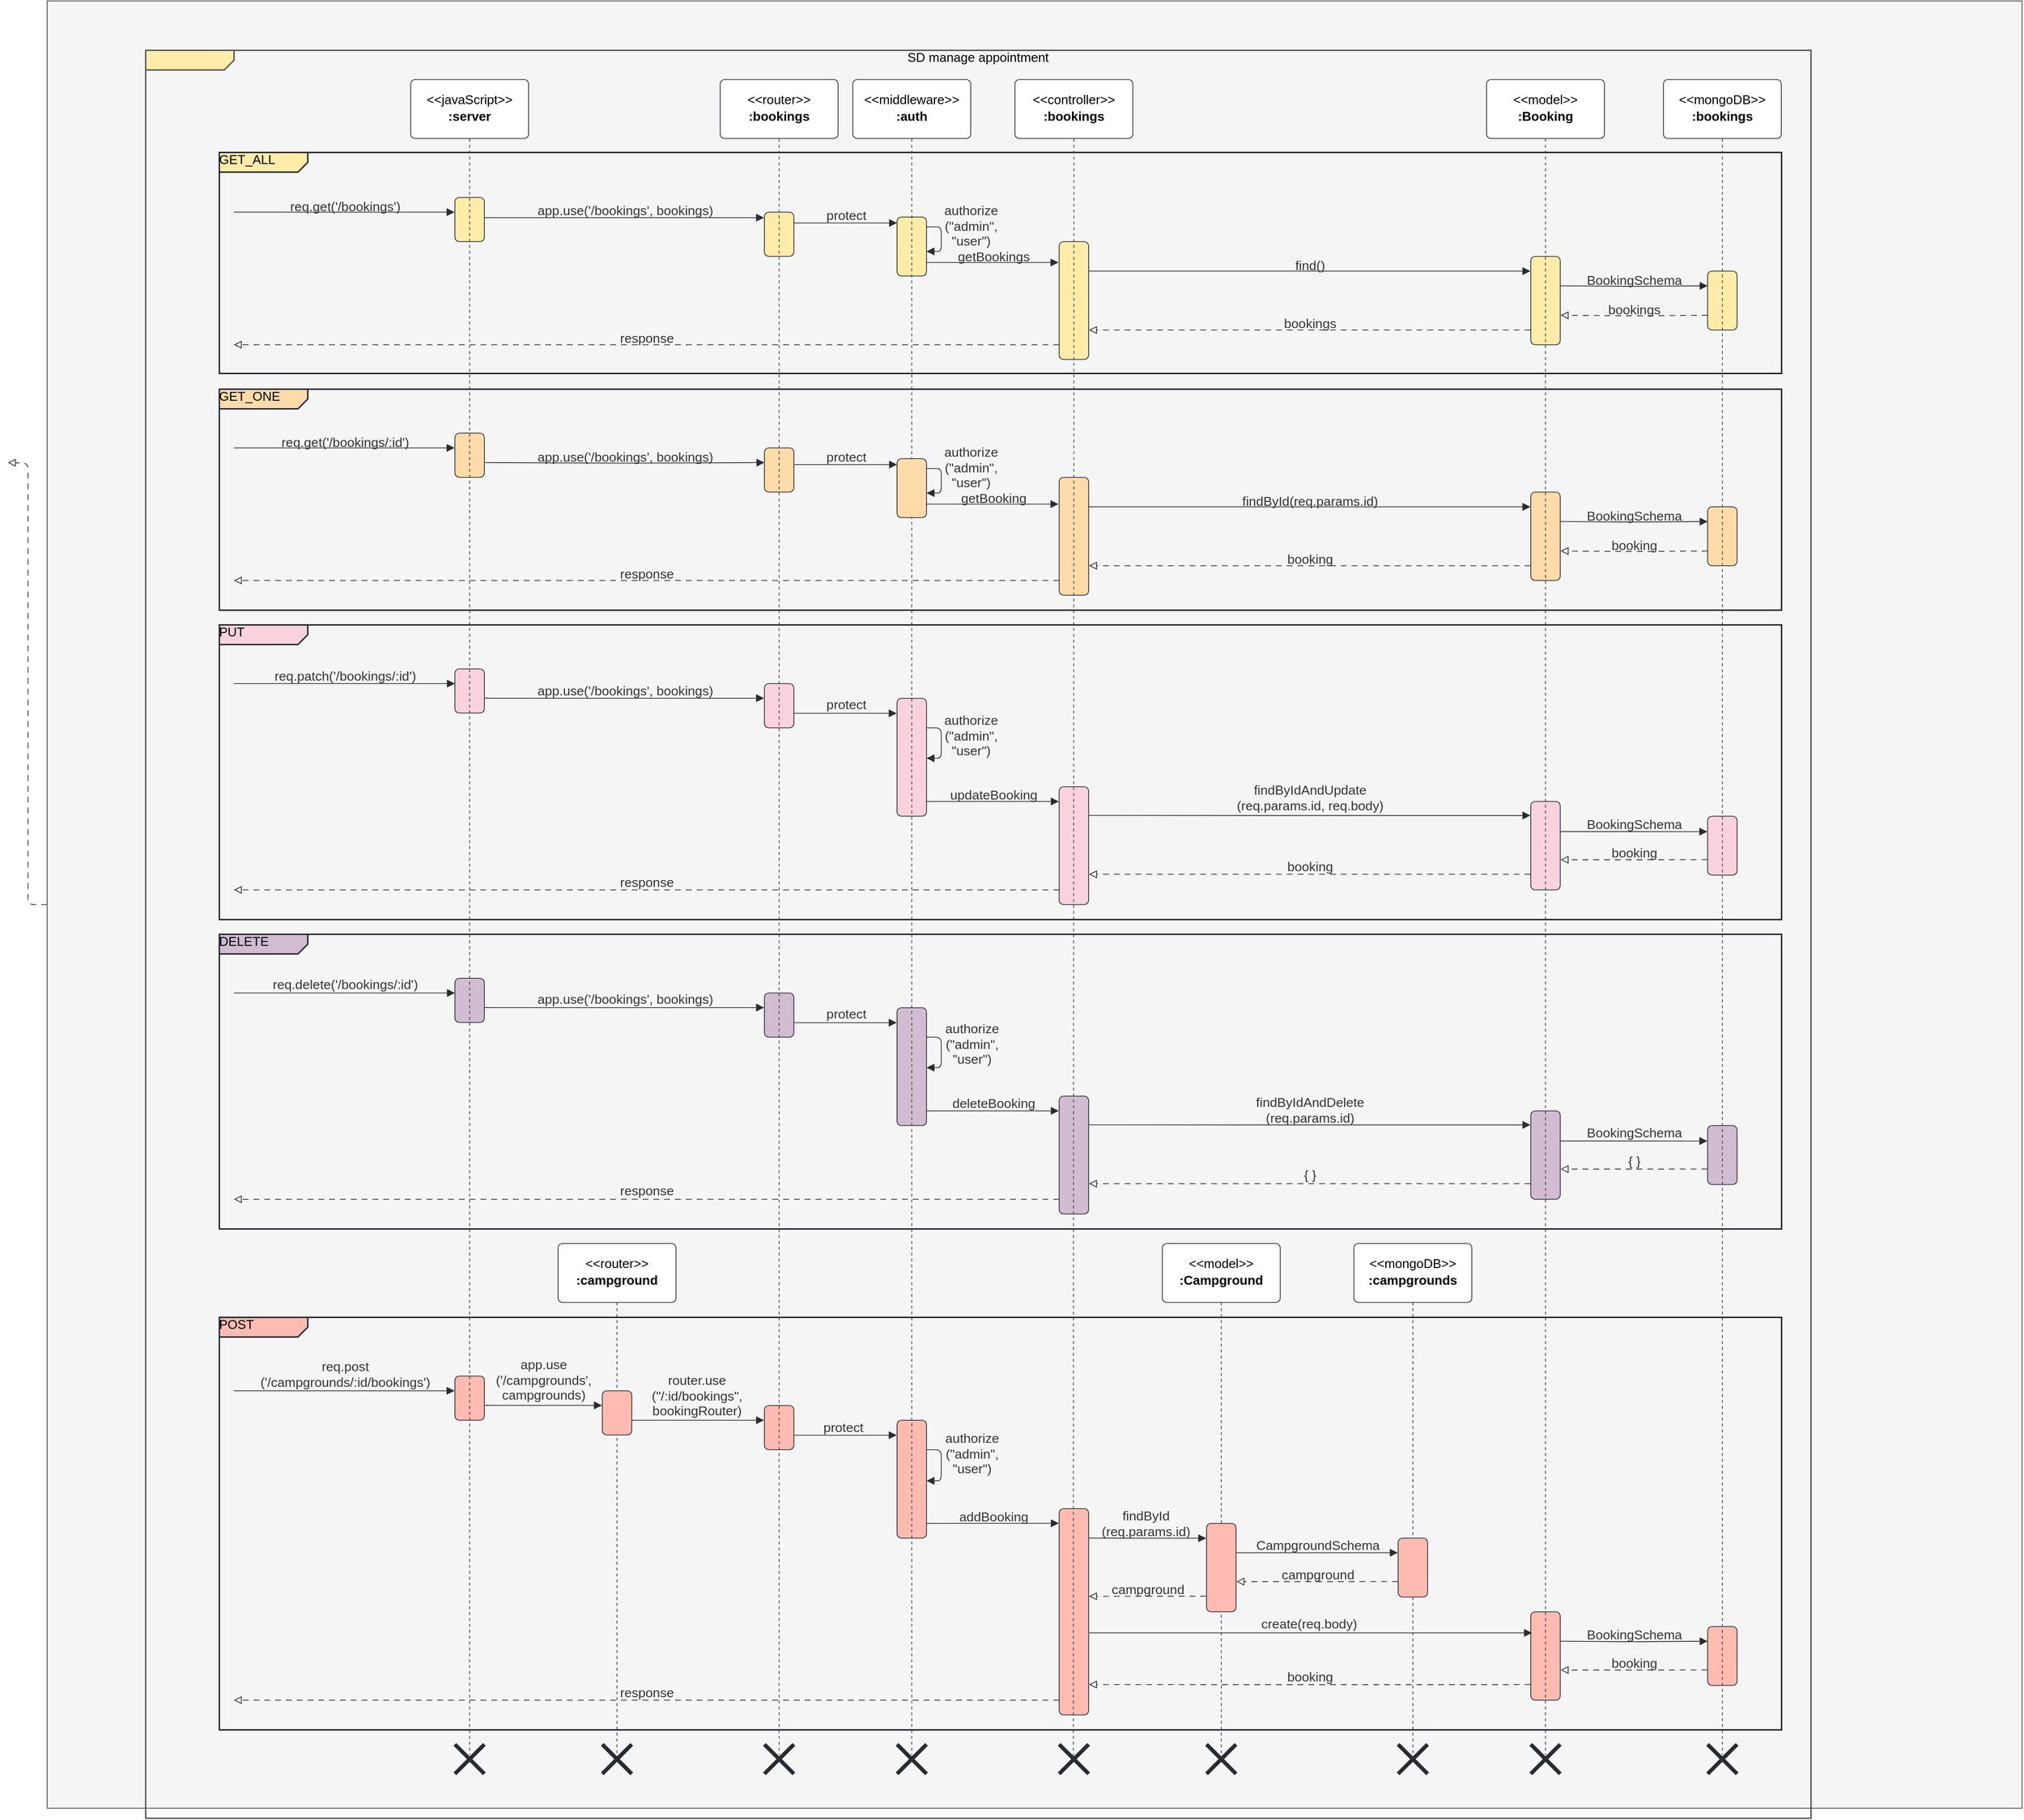 <mxfile>
    <diagram id="kDU4FmTOq4ENQ84ncTY3" name="Page-1">
        <mxGraphModel dx="2229" dy="2546" grid="1" gridSize="10" guides="1" tooltips="1" connect="1" arrows="1" fold="1" page="1" pageScale="1" pageWidth="850" pageHeight="1100" background="none" math="0" shadow="0">
            <root>
                <mxCell id="0"/>
                <mxCell id="1" parent="0"/>
                <UserObject label="" lucidchartObjectId=".hcaeRv_gAng" id="62">
                    <mxCell style="html=1;jettySize=18;whiteSpace=wrap;fontSize=13;strokeColor=#282c33;strokeOpacity=100;dashed=1;fixDash=1;dashPattern=6 5;strokeWidth=0.8;rounded=1;arcSize=12;edgeStyle=orthogonalEdgeStyle;startArrow=none;endArrow=block;endFill=0;" parent="1" source="182" edge="1">
                        <mxGeometry width="100" height="100" relative="1" as="geometry">
                            <Array as="points"/>
                            <mxPoint x="-680" y="-1550" as="sourcePoint"/>
                            <mxPoint x="-1520" y="-1550" as="targetPoint"/>
                        </mxGeometry>
                    </mxCell>
                </UserObject>
                <mxCell id="182" value="" style="rounded=0;whiteSpace=wrap;html=1;fillColor=#f5f5f5;fontColor=#333333;strokeColor=#666666;" parent="1" vertex="1">
                    <mxGeometry x="-1480" y="-2020" width="2010" height="1840" as="geometry"/>
                </mxCell>
                <UserObject label="SD manage appointment" lucidchartObjectId="_LdapFsighU2" id="186">
                    <mxCell style="html=1;blockSpacing=1;whiteSpace=wrap;shape=mxgraph.sysml.package2;xSize=90;overflow=fill;fontSize=13;spacing=0;strokeColor=#5e5e5e;strokeOpacity=100;fillOpacity=100;rounded=1;absoluteArcSize=1;arcSize=9;fillColor=#ffeca9;strokeWidth=1.5;container=1;pointerEvents=0;collapsible=0;recursiveResize=0;" parent="1" vertex="1">
                        <mxGeometry x="-1380" y="-1970" width="1695" height="1800" as="geometry"/>
                    </mxCell>
                </UserObject>
                <UserObject label="GET_ONE" lucidchartObjectId=".hcaj.O0gebB" id="217">
                    <mxCell style="html=1;blockSpacing=1;whiteSpace=wrap;shape=mxgraph.sysml.package2;xSize=90;overflow=fill;fontSize=13;align=left;spacing=0;strokeColor=#282c33;strokeOpacity=100;fillOpacity=100;rounded=1;absoluteArcSize=1;arcSize=9;fillColor=#ffdba9;strokeWidth=1.5;" parent="186" vertex="1">
                        <mxGeometry x="75" y="345" width="1590" height="225" as="geometry"/>
                    </mxCell>
                </UserObject>
                <mxCell id="187" value="" style="group;dropTarget=0;pointerEvents=0;" parent="1" vertex="1">
                    <mxGeometry x="-105" y="-695.0" width="30" height="480.0" as="geometry"/>
                </mxCell>
                <UserObject label="" lucidchartObjectId="Oyda29lVpIu8" id="188">
                    <mxCell style="html=1;overflow=block;blockSpacing=1;whiteSpace=wrap;shape=mxgraph.sysml.x;strokeWidth=4;fontSize=13;spacing=0;strokeColor=#282c33;strokeOpacity=100;rounded=1;absoluteArcSize=1;arcSize=9;" parent="187" vertex="1">
                        <mxGeometry y="450.0" width="30" height="30" as="geometry"/>
                    </mxCell>
                </UserObject>
                <UserObject label="" lucidchartObjectId="Oydaii.uiODa" id="189">
                    <mxCell style="html=1;jettySize=18;whiteSpace=wrap;fontSize=13;strokeColor=#3a414a;strokeOpacity=100;dashed=1;fixDash=1;strokeWidth=0.8;rounded=0;startArrow=none;endArrow=none;entryX=0.5;entryY=0.359;entryPerimeter=0;" parent="187" target="188" edge="1">
                        <mxGeometry width="100" height="100" relative="1" as="geometry">
                            <Array as="points"/>
                            <mxPoint x="15" y="-1.126e-8" as="sourcePoint"/>
                        </mxGeometry>
                    </mxCell>
                </UserObject>
                <mxCell id="190" value="" style="group;dropTarget=0;pointerEvents=0;" parent="1" vertex="1">
                    <mxGeometry x="-300" y="-695.0" width="30" height="480.0" as="geometry"/>
                </mxCell>
                <UserObject label="" lucidchartObjectId="NydaABcN9dQn" id="191">
                    <mxCell style="html=1;overflow=block;blockSpacing=1;whiteSpace=wrap;shape=mxgraph.sysml.x;strokeWidth=4;fontSize=13;spacing=0;strokeColor=#282c33;strokeOpacity=100;rounded=1;absoluteArcSize=1;arcSize=9;" parent="190" vertex="1">
                        <mxGeometry y="450.0" width="30" height="30" as="geometry"/>
                    </mxCell>
                </UserObject>
                <UserObject label="" lucidchartObjectId="NydatTKfbCS~" id="192">
                    <mxCell style="html=1;jettySize=18;whiteSpace=wrap;fontSize=13;strokeColor=#3a414a;strokeOpacity=100;dashed=1;fixDash=1;strokeWidth=0.8;rounded=0;startArrow=none;endArrow=none;entryX=0.5;entryY=0.359;entryPerimeter=0;" parent="190" target="191" edge="1">
                        <mxGeometry width="100" height="100" relative="1" as="geometry">
                            <Array as="points"/>
                            <mxPoint x="15" y="-1.126e-8" as="sourcePoint"/>
                        </mxGeometry>
                    </mxCell>
                </UserObject>
                <mxCell id="193" value="" style="group;dropTarget=0;pointerEvents=0;" parent="1" vertex="1">
                    <mxGeometry x="-915" y="-695.0" width="30" height="480.0" as="geometry"/>
                </mxCell>
                <UserObject label="" lucidchartObjectId="jydaJFResCuY" id="194">
                    <mxCell style="html=1;overflow=block;blockSpacing=1;whiteSpace=wrap;shape=mxgraph.sysml.x;strokeWidth=4;fontSize=13;spacing=0;strokeColor=#282c33;strokeOpacity=100;rounded=1;absoluteArcSize=1;arcSize=9;" parent="193" vertex="1">
                        <mxGeometry y="450.0" width="30" height="30" as="geometry"/>
                    </mxCell>
                </UserObject>
                <UserObject label="" lucidchartObjectId="jyda_uRXv.FG" id="195">
                    <mxCell style="html=1;jettySize=18;whiteSpace=wrap;fontSize=13;strokeColor=#3a414a;strokeOpacity=100;dashed=1;fixDash=1;strokeWidth=0.8;rounded=0;startArrow=none;endArrow=none;entryX=0.5;entryY=0.359;entryPerimeter=0;" parent="193" target="194" edge="1">
                        <mxGeometry width="100" height="100" relative="1" as="geometry">
                            <Array as="points"/>
                            <mxPoint x="15" y="-1.122e-8" as="sourcePoint"/>
                        </mxGeometry>
                    </mxCell>
                </UserObject>
                <mxCell id="196" value="" style="group;dropTarget=0;pointerEvents=0;" parent="1" vertex="1">
                    <mxGeometry x="210" y="-1879.625" width="30" height="1664.625" as="geometry"/>
                </mxCell>
                <UserObject label="" lucidchartObjectId="eydaqDdX9.xk" id="197">
                    <mxCell style="html=1;overflow=block;blockSpacing=1;whiteSpace=wrap;shape=mxgraph.sysml.x;strokeWidth=4;fontSize=13;spacing=0;strokeColor=#282c33;strokeOpacity=100;rounded=1;absoluteArcSize=1;arcSize=9;" parent="196" vertex="1">
                        <mxGeometry y="1634.625" width="30" height="30" as="geometry"/>
                    </mxCell>
                </UserObject>
                <mxCell id="199" value="" style="group;dropTarget=0;pointerEvents=0;" parent="1" vertex="1">
                    <mxGeometry x="30" y="-1879.625" width="30" height="1664.625" as="geometry"/>
                </mxCell>
                <UserObject label="" lucidchartObjectId="cydaaw9GRkjH" id="200">
                    <mxCell style="html=1;overflow=block;blockSpacing=1;whiteSpace=wrap;shape=mxgraph.sysml.x;strokeWidth=4;fontSize=13;spacing=0;strokeColor=#282c33;strokeOpacity=100;rounded=1;absoluteArcSize=1;arcSize=9;" parent="199" vertex="1">
                        <mxGeometry y="1634.625" width="30" height="30" as="geometry"/>
                    </mxCell>
                </UserObject>
                <mxCell id="202" value="" style="group;dropTarget=0;pointerEvents=0;" parent="1" vertex="1">
                    <mxGeometry x="-450" y="-1879.625" width="30" height="1664.625" as="geometry"/>
                </mxCell>
                <UserObject label="" lucidchartObjectId="_xda4ihtnnbT" id="203">
                    <mxCell style="html=1;overflow=block;blockSpacing=1;whiteSpace=wrap;shape=mxgraph.sysml.x;strokeWidth=4;fontSize=13;spacing=0;strokeColor=#282c33;strokeOpacity=100;rounded=1;absoluteArcSize=1;arcSize=9;" parent="202" vertex="1">
                        <mxGeometry y="1634.625" width="30" height="30" as="geometry"/>
                    </mxCell>
                </UserObject>
                <mxCell id="205" value="" style="group;dropTarget=0;pointerEvents=0;" parent="1" vertex="1">
                    <mxGeometry x="-615" y="-1879.625" width="30" height="1664.625" as="geometry"/>
                </mxCell>
                <UserObject label="" lucidchartObjectId="7xdak4uBo4MY" id="206">
                    <mxCell style="html=1;overflow=block;blockSpacing=1;whiteSpace=wrap;shape=mxgraph.sysml.x;strokeWidth=4;fontSize=13;spacing=0;strokeColor=#282c33;strokeOpacity=100;rounded=1;absoluteArcSize=1;arcSize=9;" parent="205" vertex="1">
                        <mxGeometry y="1634.625" width="30" height="30" as="geometry"/>
                    </mxCell>
                </UserObject>
                <mxCell id="208" value="" style="group;dropTarget=0;pointerEvents=0;" parent="1" vertex="1">
                    <mxGeometry x="-750" y="-1879.625" width="30" height="1664.625" as="geometry"/>
                </mxCell>
                <UserObject label="" lucidchartObjectId="WxdamDgEeaUH" id="209">
                    <mxCell style="html=1;overflow=block;blockSpacing=1;whiteSpace=wrap;shape=mxgraph.sysml.x;strokeWidth=4;fontSize=13;spacing=0;strokeColor=#282c33;strokeOpacity=100;rounded=1;absoluteArcSize=1;arcSize=9;" parent="208" vertex="1">
                        <mxGeometry y="1634.625" width="30" height="30" as="geometry"/>
                    </mxCell>
                </UserObject>
                <mxCell id="211" value="" style="group;dropTarget=0;pointerEvents=0;" parent="1" vertex="1">
                    <mxGeometry x="-1065" y="-1879.625" width="30" height="1664.625" as="geometry"/>
                </mxCell>
                <UserObject label="" lucidchartObjectId="sudaeElZ-AGU" id="212">
                    <mxCell style="html=1;overflow=block;blockSpacing=1;whiteSpace=wrap;shape=mxgraph.sysml.x;strokeWidth=4;fontSize=13;spacing=0;strokeColor=#282c33;strokeOpacity=100;rounded=1;absoluteArcSize=1;arcSize=9;" parent="211" vertex="1">
                        <mxGeometry y="1634.625" width="30" height="30" as="geometry"/>
                    </mxCell>
                </UserObject>
                <UserObject label="&lt;div style=&quot;display: flex; justify-content: center; text-align: center; align-items: baseline; font-size: 0; line-height: 1.25;margin-top: -2px;&quot;&gt;&lt;span&gt;&lt;span style=&quot;font-size:13px;&quot;&gt;&amp;lt;&amp;lt;model&amp;gt;&amp;gt;&lt;br&gt;&lt;/span&gt;&lt;span style=&quot;font-size:13px;font-weight: bold;&quot;&gt;:Campground&lt;/span&gt;&lt;/span&gt;&lt;/div&gt;" lucidchartObjectId=".hcapOxIz8YY" id="214">
                    <mxCell style="html=1;overflow=block;blockSpacing=1;whiteSpace=wrap;fontSize=13;spacing=3.8;strokeColor=#282c33;strokeOpacity=100;rounded=1;absoluteArcSize=1;arcSize=9;strokeWidth=0.8;labelBackgroundColor=none;" parent="1" vertex="1">
                        <mxGeometry x="-345" y="-755" width="120" height="60" as="geometry"/>
                    </mxCell>
                </UserObject>
                <UserObject label="&lt;div style=&quot;display: flex; justify-content: center; text-align: center; align-items: baseline; font-size: 0; line-height: 1.25;margin-top: -2px;&quot;&gt;&lt;span&gt;&lt;span style=&quot;font-size:13px;&quot;&gt;&amp;lt;&amp;lt;router&amp;gt;&amp;gt;&lt;br&gt;&lt;/span&gt;&lt;span style=&quot;font-size:13px;font-weight: bold;&quot;&gt;:campground&lt;/span&gt;&lt;/span&gt;&lt;/div&gt;" lucidchartObjectId=".hcaqtILT8wB" id="215">
                    <mxCell style="html=1;overflow=block;blockSpacing=1;whiteSpace=wrap;fontSize=13;spacing=3.8;strokeColor=#282c33;strokeOpacity=100;rounded=1;absoluteArcSize=1;arcSize=9;strokeWidth=0.8;labelBackgroundColor=none;" parent="1" vertex="1">
                        <mxGeometry x="-960" y="-755" width="120" height="60" as="geometry"/>
                    </mxCell>
                </UserObject>
                <UserObject label="&lt;div style=&quot;display: flex; justify-content: center; text-align: center; align-items: baseline; font-size: 0; line-height: 1.25;margin-top: -2px;&quot;&gt;&lt;span&gt;&lt;span style=&quot;font-size:13px;&quot;&gt;&amp;lt;&amp;lt;mongoDB&amp;gt;&amp;gt;&lt;br&gt;&lt;/span&gt;&lt;span style=&quot;font-size:13px;font-weight: bold;&quot;&gt;:campgrounds &lt;/span&gt;&lt;/span&gt;&lt;/div&gt;" lucidchartObjectId=".hcamVlkb.Wu" id="216">
                    <mxCell style="html=1;overflow=block;blockSpacing=1;whiteSpace=wrap;fontSize=13;spacing=3.8;strokeColor=#282c33;strokeOpacity=100;rounded=1;absoluteArcSize=1;arcSize=9;strokeWidth=0.8;labelBackgroundColor=none;" parent="1" vertex="1">
                        <mxGeometry x="-150" y="-755" width="120" height="60" as="geometry"/>
                    </mxCell>
                </UserObject>
                <UserObject label="PUT" lucidchartObjectId=".hcaZXqLFscb" id="218">
                    <mxCell style="html=1;blockSpacing=1;whiteSpace=wrap;shape=mxgraph.sysml.package2;xSize=90;overflow=fill;fontSize=13;align=left;spacing=0;strokeColor=#282c33;strokeOpacity=100;fillOpacity=100;rounded=1;absoluteArcSize=1;arcSize=9;fillColor=#f9d2de;strokeWidth=1.5;" parent="1" vertex="1">
                        <mxGeometry x="-1305" y="-1385" width="1590" height="300" as="geometry"/>
                    </mxCell>
                </UserObject>
                <UserObject label="DELETE" lucidchartObjectId=".hcaWJqJYn~d" id="219">
                    <mxCell style="html=1;blockSpacing=1;whiteSpace=wrap;shape=mxgraph.sysml.package2;xSize=90;overflow=fill;fontSize=13;align=left;spacing=0;strokeColor=#282c33;strokeOpacity=100;fillOpacity=100;rounded=1;absoluteArcSize=1;arcSize=9;fillColor=#d1bcd2;strokeWidth=1.5;" parent="1" vertex="1">
                        <mxGeometry x="-1305" y="-1070" width="1590" height="300" as="geometry"/>
                    </mxCell>
                </UserObject>
                <UserObject label="POST" lucidchartObjectId=".hcah.vSmBwY" id="220">
                    <mxCell style="html=1;blockSpacing=1;whiteSpace=wrap;shape=mxgraph.sysml.package2;xSize=90;overflow=fill;fontSize=13;align=left;spacing=0;strokeColor=#282c33;strokeOpacity=100;fillOpacity=100;rounded=1;absoluteArcSize=1;arcSize=9;fillColor=#ffbbb1;strokeWidth=1.5;labelBackgroundColor=none;" parent="1" vertex="1">
                        <mxGeometry x="-1305" y="-680" width="1590" height="420" as="geometry"/>
                    </mxCell>
                </UserObject>
                <UserObject label="GET_ALL" lucidchartObjectId=".hcaPUX55YrL" id="221">
                    <mxCell style="html=1;blockSpacing=1;whiteSpace=wrap;shape=mxgraph.sysml.package2;xSize=90;overflow=fill;fontSize=13;align=left;spacing=0;strokeColor=#282c33;strokeOpacity=100;fillOpacity=100;rounded=1;absoluteArcSize=1;arcSize=9;fillColor=#ffeca9;strokeWidth=1.5;" parent="1" vertex="1">
                        <mxGeometry x="-1305" y="-1866" width="1590" height="225" as="geometry"/>
                    </mxCell>
                </UserObject>
                <UserObject label="&lt;div style=&quot;display: flex; justify-content: center; text-align: center; align-items: baseline; font-size: 0; line-height: 1.25;margin-top: -2px;&quot;&gt;&lt;span&gt;&lt;span style=&quot;font-size:13px;&quot;&gt;&amp;lt;&amp;lt;javaScript&amp;gt;&amp;gt;&#10;&lt;/span&gt;&lt;span style=&quot;font-size:13px;font-weight: bold;&quot;&gt;:server&lt;/span&gt;&lt;/span&gt;&lt;/div&gt;" lucidchartObjectId=".hcag8y35GD~" id="222">
                    <mxCell style="html=1;overflow=block;blockSpacing=1;whiteSpace=wrap;fontSize=13;spacing=3.8;strokeColor=#282c33;strokeOpacity=100;rounded=1;absoluteArcSize=1;arcSize=9;strokeWidth=0.8;labelBackgroundColor=none;" parent="1" vertex="1">
                        <mxGeometry x="-1110" y="-1940" width="120" height="60" as="geometry"/>
                    </mxCell>
                </UserObject>
                <UserObject label="&lt;div style=&quot;display: flex; justify-content: center; text-align: center; align-items: baseline; font-size: 0; line-height: 1.25;margin-top: -2px;&quot;&gt;&lt;span&gt;&lt;span style=&quot;font-size:13px;&quot;&gt;&amp;lt;&amp;lt;router&amp;gt;&amp;gt;&lt;br&gt;&lt;/span&gt;&lt;span style=&quot;font-size:13px;font-weight: bold;&quot;&gt;:bookings&lt;/span&gt;&lt;/span&gt;&lt;/div&gt;" lucidchartObjectId=".hcaeaRzEovi" id="223">
                    <mxCell style="html=1;overflow=block;blockSpacing=1;whiteSpace=wrap;fontSize=13;spacing=3.8;strokeColor=#282c33;strokeOpacity=100;rounded=1;absoluteArcSize=1;arcSize=9;strokeWidth=0.8;labelBackgroundColor=none;" parent="1" vertex="1">
                        <mxGeometry x="-795" y="-1940" width="120" height="60" as="geometry"/>
                    </mxCell>
                </UserObject>
                <UserObject label="&lt;div style=&quot;display: flex; justify-content: center; text-align: center; align-items: baseline; font-size: 0; line-height: 1.25;margin-top: -2px;&quot;&gt;&lt;span&gt;&lt;span style=&quot;font-size:13px;&quot;&gt;&amp;lt;&amp;lt;controller&amp;gt;&amp;gt;&lt;br&gt;&lt;/span&gt;&lt;span style=&quot;font-size:13px;font-weight: bold;&quot;&gt;:bookings&lt;/span&gt;&lt;/span&gt;&lt;/div&gt;" lucidchartObjectId=".hcaPj~bQkq." id="224">
                    <mxCell style="html=1;overflow=block;blockSpacing=1;whiteSpace=wrap;fontSize=13;spacing=3.8;strokeColor=#282c33;strokeOpacity=100;rounded=1;absoluteArcSize=1;arcSize=9;strokeWidth=0.8;labelBackgroundColor=none;" parent="1" vertex="1">
                        <mxGeometry x="-495" y="-1940" width="120" height="60" as="geometry"/>
                    </mxCell>
                </UserObject>
                <UserObject label="&lt;div style=&quot;display: flex; justify-content: center; text-align: center; align-items: baseline; font-size: 0; line-height: 1.25;margin-top: -2px;&quot;&gt;&lt;span&gt;&lt;span style=&quot;font-size:13px;&quot;&gt;&amp;lt;&amp;lt;model&amp;gt;&amp;gt;&lt;br&gt;&lt;/span&gt;&lt;span style=&quot;font-size:13px;font-weight: bold;&quot;&gt;:Booking&lt;/span&gt;&lt;/span&gt;&lt;/div&gt;" lucidchartObjectId=".hcajEN6XElL" id="225">
                    <mxCell style="html=1;overflow=block;blockSpacing=1;whiteSpace=wrap;fontSize=13;spacing=3.8;strokeColor=#282c33;strokeOpacity=100;rounded=1;absoluteArcSize=1;arcSize=9;strokeWidth=0.8;labelBackgroundColor=none;" parent="1" vertex="1">
                        <mxGeometry x="-15" y="-1940" width="120" height="60" as="geometry"/>
                    </mxCell>
                </UserObject>
                <UserObject label="&lt;div style=&quot;display: flex; justify-content: center; text-align: center; align-items: baseline; font-size: 0; line-height: 1.25;margin-top: -2px;&quot;&gt;&lt;span&gt;&lt;span style=&quot;font-size:13px;&quot;&gt;&amp;lt;&amp;lt;mongoDB&amp;gt;&amp;gt;&lt;br&gt;&lt;/span&gt;&lt;span style=&quot;font-size:13px;font-weight: bold;&quot;&gt;:bookings&lt;/span&gt;&lt;/span&gt;&lt;/div&gt;" lucidchartObjectId=".hca3a7OGj4w" id="226">
                    <mxCell style="html=1;overflow=block;blockSpacing=1;whiteSpace=wrap;fontSize=13;spacing=3.8;strokeColor=#282c33;strokeOpacity=100;rounded=1;absoluteArcSize=1;arcSize=9;strokeWidth=0.8;labelBackgroundColor=none;" parent="1" vertex="1">
                        <mxGeometry x="165" y="-1940" width="120" height="60" as="geometry"/>
                    </mxCell>
                </UserObject>
                <UserObject label="" lucidchartObjectId=".hcaAR-FgrzK" id="227">
                    <mxCell style="html=1;overflow=block;blockSpacing=1;whiteSpace=wrap;fontSize=13;spacing=0;strokeColor=#282c33;strokeOpacity=100;fillOpacity=100;rounded=1;absoluteArcSize=1;arcSize=9;fillColor=#ffeca9;strokeWidth=0.8;" parent="1" vertex="1">
                        <mxGeometry x="-1065" y="-1820" width="30" height="45" as="geometry"/>
                    </mxCell>
                </UserObject>
                <UserObject label="" lucidchartObjectId=".hcaE4SE.oZZ" id="228">
                    <mxCell style="html=1;jettySize=18;whiteSpace=wrap;fontSize=13;strokeColor=#282c33;strokeOpacity=100;strokeWidth=0.8;rounded=1;arcSize=12;edgeStyle=orthogonalEdgeStyle;startArrow=block;startFill=1;endArrow=none;exitX=-0.012;exitY=0.125;exitPerimeter=0;entryX=1.012;entryY=0.459;entryPerimeter=0;" parent="1" source="230" target="227" edge="1">
                        <mxGeometry width="100" height="100" relative="1" as="geometry">
                            <Array as="points"/>
                        </mxGeometry>
                    </mxCell>
                </UserObject>
                <mxCell id="229" value="app.use('/bookings', bookings)" style="text;html=1;resizable=0;labelBackgroundColor=none;align=center;verticalAlign=middle;fontColor=#333333;fontSize=13.3;" parent="228" vertex="1">
                    <mxGeometry relative="1" as="geometry">
                        <mxPoint y="-8" as="offset"/>
                    </mxGeometry>
                </mxCell>
                <UserObject label="" lucidchartObjectId=".hcai4oStQT2" id="230">
                    <mxCell style="html=1;overflow=block;blockSpacing=1;whiteSpace=wrap;fontSize=13;spacing=0;strokeColor=#282c33;strokeOpacity=100;fillOpacity=100;rounded=1;absoluteArcSize=1;arcSize=9;fillColor=#ffeca9;strokeWidth=0.8;" parent="1" vertex="1">
                        <mxGeometry x="-750" y="-1805" width="30" height="45" as="geometry"/>
                    </mxCell>
                </UserObject>
                <UserObject label="" lucidchartObjectId=".hca40fS8UtZ" id="233">
                    <mxCell style="html=1;overflow=block;blockSpacing=1;whiteSpace=wrap;fontSize=13;spacing=0;strokeColor=#282c33;strokeOpacity=100;fillOpacity=100;rounded=1;absoluteArcSize=1;arcSize=9;fillColor=#ffeca9;strokeWidth=0.8;" parent="1" vertex="1">
                        <mxGeometry x="-450" y="-1775" width="30" height="120" as="geometry"/>
                    </mxCell>
                </UserObject>
                <UserObject label="" lucidchartObjectId=".hcahJAdI4Ao" id="234">
                    <mxCell style="html=1;overflow=block;blockSpacing=1;whiteSpace=wrap;fontSize=13;spacing=0;strokeColor=#282c33;strokeOpacity=100;fillOpacity=100;rounded=1;absoluteArcSize=1;arcSize=9;fillColor=#ffeca9;strokeWidth=0.8;" parent="1" vertex="1">
                        <mxGeometry x="210" y="-1745" width="30" height="60" as="geometry"/>
                    </mxCell>
                </UserObject>
                <UserObject label="" lucidchartObjectId=".hcaSMB_zKQk" id="235">
                    <mxCell style="html=1;jettySize=18;whiteSpace=wrap;fontSize=13;strokeColor=#282c33;strokeOpacity=100;strokeWidth=0.8;rounded=1;arcSize=12;edgeStyle=orthogonalEdgeStyle;startArrow=block;startFill=1;endArrow=none;exitX=-0.012;exitY=0.333;exitPerimeter=0;" parent="1" source="227" edge="1">
                        <mxGeometry width="100" height="100" relative="1" as="geometry">
                            <Array as="points"/>
                            <mxPoint x="-1290" y="-1805" as="targetPoint"/>
                        </mxGeometry>
                    </mxCell>
                </UserObject>
                <mxCell id="236" value="req.get('/bookings')" style="text;html=1;resizable=0;labelBackgroundColor=none;align=center;verticalAlign=middle;fontColor=#333333;fontSize=13.3;" parent="235" vertex="1">
                    <mxGeometry relative="1" as="geometry">
                        <mxPoint y="-7" as="offset"/>
                    </mxGeometry>
                </mxCell>
                <UserObject label="" lucidchartObjectId=".hcacOPGInsa" id="237">
                    <mxCell style="html=1;jettySize=18;whiteSpace=wrap;fontSize=13;strokeColor=#282c33;strokeOpacity=100;strokeWidth=0.8;rounded=1;arcSize=12;edgeStyle=orthogonalEdgeStyle;startArrow=block;startFill=1;endArrow=none;exitX=-0.012;exitY=0.167;exitPerimeter=0;" parent="1" source="241" edge="1">
                        <mxGeometry width="100" height="100" relative="1" as="geometry">
                            <Array as="points"/>
                            <mxPoint x="-420" y="-1745" as="targetPoint"/>
                        </mxGeometry>
                    </mxCell>
                </UserObject>
                <mxCell id="238" value="find()" style="text;html=1;resizable=0;labelBackgroundColor=none;align=center;verticalAlign=middle;fontColor=#333333;fontSize=13.3;" parent="237" vertex="1">
                    <mxGeometry relative="1" as="geometry">
                        <mxPoint y="-7" as="offset"/>
                    </mxGeometry>
                </mxCell>
                <UserObject label="" lucidchartObjectId=".hcacbIFbhGh" id="239">
                    <mxCell style="html=1;jettySize=18;whiteSpace=wrap;fontSize=13;strokeColor=#282c33;strokeOpacity=100;dashed=1;fixDash=1;dashPattern=6 5;strokeWidth=0.8;rounded=1;arcSize=12;edgeStyle=orthogonalEdgeStyle;startArrow=none;endArrow=block;endFill=0;entryX=1.012;entryY=0.667;entryPerimeter=0;" parent="1" target="241" edge="1">
                        <mxGeometry width="100" height="100" relative="1" as="geometry">
                            <Array as="points"/>
                            <mxPoint x="210" y="-1700" as="sourcePoint"/>
                        </mxGeometry>
                    </mxCell>
                </UserObject>
                <mxCell id="240" value="bookings" style="text;html=1;resizable=0;labelBackgroundColor=none;align=center;verticalAlign=middle;fontColor=#333333;fontSize=13.3;" parent="239" vertex="1">
                    <mxGeometry relative="1" as="geometry">
                        <mxPoint y="-7" as="offset"/>
                    </mxGeometry>
                </mxCell>
                <UserObject label="" lucidchartObjectId=".hcaqcko.uZ7" id="241">
                    <mxCell style="html=1;overflow=block;blockSpacing=1;whiteSpace=wrap;fontSize=13;spacing=0;strokeColor=#282c33;strokeOpacity=100;fillOpacity=100;rounded=1;absoluteArcSize=1;arcSize=9;fillColor=#ffeca9;strokeWidth=0.8;" parent="1" vertex="1">
                        <mxGeometry x="30" y="-1760" width="30" height="90" as="geometry"/>
                    </mxCell>
                </UserObject>
                <UserObject label="" lucidchartObjectId=".hcattL6JkPu" id="242">
                    <mxCell style="html=1;jettySize=18;whiteSpace=wrap;fontSize=13;strokeColor=#282c33;strokeOpacity=100;strokeWidth=0.8;rounded=1;arcSize=12;edgeStyle=orthogonalEdgeStyle;startArrow=block;startFill=1;endArrow=none;entryX=1.012;entryY=0.333;entryPerimeter=0;" parent="1" target="241" edge="1">
                        <mxGeometry width="100" height="100" relative="1" as="geometry">
                            <Array as="points"/>
                            <mxPoint x="210" y="-1730" as="sourcePoint"/>
                        </mxGeometry>
                    </mxCell>
                </UserObject>
                <mxCell id="243" value="BookingSchema" style="text;html=1;resizable=0;labelBackgroundColor=none;align=center;verticalAlign=middle;fontColor=#333333;fontSize=13.3;" parent="242" vertex="1">
                    <mxGeometry relative="1" as="geometry">
                        <mxPoint y="-7" as="offset"/>
                    </mxGeometry>
                </mxCell>
                <UserObject label="" lucidchartObjectId=".hcagkHx1CtO" id="244">
                    <mxCell style="html=1;jettySize=18;whiteSpace=wrap;fontSize=13;strokeColor=#282c33;strokeOpacity=100;dashed=1;fixDash=1;dashPattern=6 5;strokeWidth=0.8;rounded=1;arcSize=12;edgeStyle=orthogonalEdgeStyle;startArrow=none;endArrow=block;endFill=0;exitX=-0.012;exitY=0.833;exitPerimeter=0;entryX=1.012;entryY=0.75;entryPerimeter=0;" parent="1" source="241" target="233" edge="1">
                        <mxGeometry width="100" height="100" relative="1" as="geometry">
                            <Array as="points"/>
                        </mxGeometry>
                    </mxCell>
                </UserObject>
                <mxCell id="245" value="bookings" style="text;html=1;resizable=0;labelBackgroundColor=none;align=center;verticalAlign=middle;fontColor=#333333;fontSize=13.3;" parent="244" vertex="1">
                    <mxGeometry relative="1" as="geometry">
                        <mxPoint y="-7" as="offset"/>
                    </mxGeometry>
                </mxCell>
                <UserObject label="" lucidchartObjectId=".hcaeRv_gAng" id="246">
                    <mxCell style="html=1;jettySize=18;whiteSpace=wrap;fontSize=13;strokeColor=#282c33;strokeOpacity=100;dashed=1;fixDash=1;dashPattern=6 5;strokeWidth=0.8;rounded=1;arcSize=12;edgeStyle=orthogonalEdgeStyle;startArrow=none;endArrow=block;endFill=0;" parent="1" edge="1">
                        <mxGeometry width="100" height="100" relative="1" as="geometry">
                            <Array as="points"/>
                            <mxPoint x="-450" y="-1670" as="sourcePoint"/>
                            <mxPoint x="-1290" y="-1670" as="targetPoint"/>
                        </mxGeometry>
                    </mxCell>
                </UserObject>
                <mxCell id="247" value="response" style="text;html=1;resizable=0;labelBackgroundColor=none;align=center;verticalAlign=middle;fontColor=#333333;fontSize=13.3;" parent="246" vertex="1">
                    <mxGeometry relative="1" as="geometry">
                        <mxPoint y="-7" as="offset"/>
                    </mxGeometry>
                </mxCell>
                <UserObject label="" lucidchartObjectId=".hcawI225isk" id="248">
                    <mxCell style="html=1;overflow=block;blockSpacing=1;whiteSpace=wrap;fontSize=13;spacing=0;strokeColor=#282c33;strokeOpacity=100;fillOpacity=100;rounded=1;absoluteArcSize=1;arcSize=9;fillColor=#ffbbb1;strokeWidth=0.8;" parent="1" vertex="1">
                        <mxGeometry x="-1065" y="-620" width="30" height="45" as="geometry"/>
                    </mxCell>
                </UserObject>
                <UserObject label="" lucidchartObjectId=".hcaRRE2MDlc" id="249">
                    <mxCell style="html=1;jettySize=18;whiteSpace=wrap;fontSize=13;strokeColor=#282c33;strokeOpacity=100;strokeWidth=0.8;rounded=1;arcSize=12;edgeStyle=orthogonalEdgeStyle;startArrow=block;startFill=1;endArrow=none;exitX=-0.012;exitY=0.33;exitPerimeter=0;entryX=1.012;entryY=0.663;entryPerimeter=0;" parent="1" source="251" target="248" edge="1">
                        <mxGeometry width="100" height="100" relative="1" as="geometry">
                            <Array as="points"/>
                        </mxGeometry>
                    </mxCell>
                </UserObject>
                <mxCell id="250" value="app.use&lt;br&gt;('/campgrounds',&lt;br&gt;campgrounds)" style="text;html=1;resizable=0;labelBackgroundColor=none;align=center;verticalAlign=middle;fontColor=#333333;fontSize=13.3;" parent="249" vertex="1">
                    <mxGeometry relative="1" as="geometry">
                        <mxPoint y="-26" as="offset"/>
                    </mxGeometry>
                </mxCell>
                <UserObject label="" lucidchartObjectId=".hca6U_gLEor" id="251">
                    <mxCell style="html=1;overflow=block;blockSpacing=1;whiteSpace=wrap;fontSize=13;spacing=0;strokeColor=#282c33;strokeOpacity=100;fillOpacity=100;rounded=1;absoluteArcSize=1;arcSize=9;fillColor=#ffbbb1;strokeWidth=0.8;" parent="1" vertex="1">
                        <mxGeometry x="-915" y="-605" width="30" height="45" as="geometry"/>
                    </mxCell>
                </UserObject>
                <UserObject label="" lucidchartObjectId=".hcaxrZ-pqyl" id="252">
                    <mxCell style="html=1;jettySize=18;whiteSpace=wrap;fontSize=13;strokeColor=#282c33;strokeOpacity=100;strokeWidth=0.8;rounded=1;arcSize=12;edgeStyle=orthogonalEdgeStyle;startArrow=block;startFill=1;endArrow=none;exitX=-0.012;exitY=0.333;exitPerimeter=0;entryX=1.012;entryY=0.666;entryPerimeter=0;" parent="1" source="254" target="251" edge="1">
                        <mxGeometry width="100" height="100" relative="1" as="geometry">
                            <Array as="points"/>
                        </mxGeometry>
                    </mxCell>
                </UserObject>
                <mxCell id="253" value="router.use&lt;br&gt;(&quot;/:id/bookings&quot;,&lt;br&gt;bookingRouter)" style="text;html=1;resizable=0;labelBackgroundColor=none;align=center;verticalAlign=middle;fontColor=#333333;fontSize=13.3;" parent="252" vertex="1">
                    <mxGeometry relative="1" as="geometry">
                        <mxPoint x="-2" y="-25" as="offset"/>
                    </mxGeometry>
                </mxCell>
                <UserObject label="" lucidchartObjectId=".hcaB0XFNuv2" id="254">
                    <mxCell style="html=1;overflow=block;blockSpacing=1;whiteSpace=wrap;fontSize=13;spacing=0;strokeColor=#282c33;strokeOpacity=100;fillOpacity=100;rounded=1;absoluteArcSize=1;arcSize=9;fillColor=#ffbbb1;strokeWidth=0.8;" parent="1" vertex="1">
                        <mxGeometry x="-750" y="-590" width="30" height="45" as="geometry"/>
                    </mxCell>
                </UserObject>
                <UserObject label="" lucidchartObjectId=".hcaq_d9TRiY" id="255">
                    <mxCell style="html=1;jettySize=18;whiteSpace=wrap;fontSize=13;strokeColor=#282c33;strokeOpacity=100;strokeWidth=0.8;rounded=1;arcSize=12;edgeStyle=orthogonalEdgeStyle;startArrow=block;startFill=1;endArrow=none;exitX=-0.012;exitY=0.071;exitPerimeter=0;" parent="1" source="262" edge="1">
                        <mxGeometry width="100" height="100" relative="1" as="geometry">
                            <Array as="points"/>
                            <mxPoint x="-585" y="-470" as="targetPoint"/>
                        </mxGeometry>
                    </mxCell>
                </UserObject>
                <mxCell id="256" value="addBooking" style="text;html=1;resizable=0;labelBackgroundColor=none;align=center;verticalAlign=middle;fontColor=#333333;fontSize=13.3;" parent="255" vertex="1">
                    <mxGeometry relative="1" as="geometry">
                        <mxPoint y="-8" as="offset"/>
                    </mxGeometry>
                </mxCell>
                <UserObject label="" lucidchartObjectId=".hca9VWdkXF." id="257">
                    <mxCell style="html=1;overflow=block;blockSpacing=1;whiteSpace=wrap;fontSize=13;spacing=0;strokeColor=#282c33;strokeOpacity=100;fillOpacity=100;rounded=1;absoluteArcSize=1;arcSize=9;fillColor=#ffbbb1;strokeWidth=0.8;" parent="1" vertex="1">
                        <mxGeometry x="-300" y="-470" width="30" height="90" as="geometry"/>
                    </mxCell>
                </UserObject>
                <UserObject label="" lucidchartObjectId=".hcasKlClpAM" id="258">
                    <mxCell style="html=1;jettySize=18;whiteSpace=wrap;fontSize=13;strokeColor=#282c33;strokeOpacity=100;dashed=1;fixDash=1;dashPattern=6 5;strokeWidth=0.8;rounded=1;arcSize=12;edgeStyle=orthogonalEdgeStyle;startArrow=none;endArrow=block;endFill=0;exitX=-0.012;exitY=0.738;exitPerimeter=0;entryX=1.012;entryY=0.659;entryPerimeter=0;" parent="1" source="271" target="257" edge="1">
                        <mxGeometry width="100" height="100" relative="1" as="geometry">
                            <Array as="points"/>
                        </mxGeometry>
                    </mxCell>
                </UserObject>
                <mxCell id="259" value="campground" style="text;html=1;resizable=0;labelBackgroundColor=none;align=center;verticalAlign=middle;fontColor=#333333;fontSize=13.3;" parent="258" vertex="1">
                    <mxGeometry relative="1" as="geometry">
                        <mxPoint y="-8" as="offset"/>
                    </mxGeometry>
                </mxCell>
                <UserObject label="" lucidchartObjectId=".hcafB80UGA~" id="260">
                    <mxCell style="html=1;jettySize=18;whiteSpace=wrap;fontSize=13;strokeColor=#282c33;strokeOpacity=100;dashed=1;fixDash=1;dashPattern=6 5;strokeWidth=0.8;rounded=1;arcSize=12;edgeStyle=orthogonalEdgeStyle;startArrow=none;endArrow=block;endFill=0;" parent="1" edge="1">
                        <mxGeometry width="100" height="100" relative="1" as="geometry">
                            <Array as="points"/>
                            <mxPoint x="-450" y="-290" as="sourcePoint"/>
                            <mxPoint x="-1290" y="-290" as="targetPoint"/>
                        </mxGeometry>
                    </mxCell>
                </UserObject>
                <mxCell id="261" value="response" style="text;html=1;resizable=0;labelBackgroundColor=none;align=center;verticalAlign=middle;fontColor=#333333;fontSize=13.3;" parent="260" vertex="1">
                    <mxGeometry relative="1" as="geometry">
                        <mxPoint y="-8" as="offset"/>
                    </mxGeometry>
                </mxCell>
                <UserObject label="" lucidchartObjectId=".hcaQcGZ9V-I" id="262">
                    <mxCell style="html=1;overflow=block;blockSpacing=1;whiteSpace=wrap;fontSize=13;spacing=0;strokeColor=#282c33;strokeOpacity=100;fillOpacity=100;rounded=1;absoluteArcSize=1;arcSize=9;fillColor=#ffbbb1;strokeWidth=0.8;" parent="1" vertex="1">
                        <mxGeometry x="-450" y="-485" width="30" height="210" as="geometry"/>
                    </mxCell>
                </UserObject>
                <UserObject label="" lucidchartObjectId=".hcapJE0vVqo" id="263">
                    <mxCell style="html=1;jettySize=18;whiteSpace=wrap;fontSize=13;strokeColor=#282c33;strokeOpacity=100;strokeWidth=0.8;rounded=1;arcSize=12;edgeStyle=orthogonalEdgeStyle;startArrow=block;startFill=1;endArrow=none;exitX=-0.012;exitY=0.168;exitPerimeter=0;entryX=1.012;entryY=0.143;entryPerimeter=0;" parent="1" source="257" target="262" edge="1">
                        <mxGeometry width="100" height="100" relative="1" as="geometry">
                            <Array as="points"/>
                        </mxGeometry>
                    </mxCell>
                </UserObject>
                <mxCell id="264" value="findById&#10;(req.params.id)" style="text;html=1;resizable=0;labelBackgroundColor=none;align=center;verticalAlign=middle;fontColor=#333333;fontSize=13.3;" parent="263" vertex="1">
                    <mxGeometry relative="1" as="geometry">
                        <mxPoint x="-2" y="-15" as="offset"/>
                    </mxGeometry>
                </mxCell>
                <UserObject label="" lucidchartObjectId=".hcal2bHdLeA" id="265">
                    <mxCell style="html=1;jettySize=18;whiteSpace=wrap;fontSize=13;strokeColor=#282c33;strokeOpacity=100;dashed=1;fixDash=1;dashPattern=6 5;strokeWidth=0.8;rounded=1;arcSize=12;edgeStyle=orthogonalEdgeStyle;startArrow=none;endArrow=block;endFill=0;exitX=-0.012;exitY=0.824;exitPerimeter=0;entryX=1.012;entryY=0.425;entryPerimeter=0;" parent="1" source="257" target="262" edge="1">
                        <mxGeometry width="100" height="100" relative="1" as="geometry">
                            <Array as="points"/>
                        </mxGeometry>
                    </mxCell>
                </UserObject>
                <mxCell id="266" value="campground" style="text;html=1;resizable=0;labelBackgroundColor=none;align=center;verticalAlign=middle;fontColor=#333333;fontSize=13.3;" parent="265" vertex="1">
                    <mxGeometry relative="1" as="geometry">
                        <mxPoint y="-8" as="offset"/>
                    </mxGeometry>
                </mxCell>
                <UserObject label="" lucidchartObjectId=".hcaMWdPtAET" id="267">
                    <mxCell style="html=1;jettySize=18;whiteSpace=wrap;fontSize=13;strokeColor=#282c33;strokeOpacity=100;strokeWidth=0.8;rounded=1;arcSize=12;edgeStyle=orthogonalEdgeStyle;startArrow=block;startFill=1;endArrow=none;exitX=-0.012;exitY=0.333;exitPerimeter=0;" parent="1" source="248" edge="1">
                        <mxGeometry width="100" height="100" relative="1" as="geometry">
                            <Array as="points"/>
                            <mxPoint x="-1290" y="-605" as="targetPoint"/>
                        </mxGeometry>
                    </mxCell>
                </UserObject>
                <mxCell id="268" value="req.post&lt;br&gt;('/campgrounds/:id/bookings')" style="text;html=1;resizable=0;labelBackgroundColor=none;align=center;verticalAlign=middle;fontColor=#333333;fontSize=13.3;" parent="267" vertex="1">
                    <mxGeometry relative="1" as="geometry">
                        <mxPoint y="-18" as="offset"/>
                    </mxGeometry>
                </mxCell>
                <UserObject label="" lucidchartObjectId=".hcacTGA20Wx" id="269">
                    <mxCell style="html=1;jettySize=18;whiteSpace=wrap;fontSize=13;strokeColor=#282c33;strokeOpacity=100;strokeWidth=0.8;rounded=1;arcSize=12;edgeStyle=orthogonalEdgeStyle;startArrow=block;startFill=1;endArrow=none;exitX=-0.012;exitY=0.248;exitPerimeter=0;entryX=1.012;entryY=0.332;entryPerimeter=0;" parent="1" source="271" target="257" edge="1">
                        <mxGeometry width="100" height="100" relative="1" as="geometry">
                            <Array as="points"/>
                        </mxGeometry>
                    </mxCell>
                </UserObject>
                <mxCell id="270" value="CampgroundSchema" style="text;html=1;resizable=0;labelBackgroundColor=none;align=center;verticalAlign=middle;fontColor=#333333;fontSize=13.3;" parent="269" vertex="1">
                    <mxGeometry relative="1" as="geometry">
                        <mxPoint y="-8" as="offset"/>
                    </mxGeometry>
                </mxCell>
                <UserObject label="" lucidchartObjectId=".hcas0LXtd72" id="271">
                    <mxCell style="html=1;overflow=block;blockSpacing=1;whiteSpace=wrap;fontSize=13;spacing=0;strokeColor=#282c33;strokeOpacity=100;fillOpacity=100;rounded=1;absoluteArcSize=1;arcSize=9;fillColor=#ffbbb1;strokeWidth=0.8;" parent="1" vertex="1">
                        <mxGeometry x="-105" y="-455" width="30" height="60" as="geometry"/>
                    </mxCell>
                </UserObject>
                <UserObject label="" lucidchartObjectId=".hcauCsmPYBL" id="272">
                    <mxCell style="html=1;overflow=block;blockSpacing=1;whiteSpace=wrap;fontSize=13;spacing=0;strokeColor=#282c33;strokeOpacity=100;fillOpacity=100;rounded=1;absoluteArcSize=1;arcSize=9;fillColor=#ffbbb1;strokeWidth=0.8;" parent="1" vertex="1">
                        <mxGeometry x="30" y="-380" width="30" height="90" as="geometry"/>
                    </mxCell>
                </UserObject>
                <UserObject label="" lucidchartObjectId=".hcaRHExiQyQ" id="273">
                    <mxCell style="html=1;jettySize=18;whiteSpace=wrap;fontSize=13;strokeColor=#282c33;strokeOpacity=100;dashed=1;fixDash=1;dashPattern=6 5;strokeWidth=0.8;rounded=1;arcSize=12;edgeStyle=orthogonalEdgeStyle;startArrow=none;endArrow=block;endFill=0;exitX=-0.012;exitY=0.738;exitPerimeter=0;entryX=1.012;entryY=0.659;entryPerimeter=0;" parent="1" source="279" target="272" edge="1">
                        <mxGeometry width="100" height="100" relative="1" as="geometry">
                            <Array as="points"/>
                        </mxGeometry>
                    </mxCell>
                </UserObject>
                <mxCell id="274" value="booking" style="text;html=1;resizable=0;labelBackgroundColor=none;align=center;verticalAlign=middle;fontColor=#333333;fontSize=13.3;" parent="273" vertex="1">
                    <mxGeometry relative="1" as="geometry">
                        <mxPoint y="-8" as="offset"/>
                    </mxGeometry>
                </mxCell>
                <UserObject label="" lucidchartObjectId=".hcaWFNdQ0L6" id="275">
                    <mxCell style="html=1;jettySize=18;whiteSpace=wrap;fontSize=13;strokeColor=#282c33;strokeOpacity=100;dashed=1;fixDash=1;dashPattern=6 5;strokeWidth=0.8;rounded=1;arcSize=12;edgeStyle=orthogonalEdgeStyle;startArrow=none;endArrow=block;endFill=0;exitX=-0.012;exitY=0.824;exitPerimeter=0;entryX=1.012;entryY=0.853;entryPerimeter=0;" parent="1" source="272" target="262" edge="1">
                        <mxGeometry width="100" height="100" relative="1" as="geometry">
                            <Array as="points"/>
                        </mxGeometry>
                    </mxCell>
                </UserObject>
                <mxCell id="276" value="booking" style="text;html=1;resizable=0;labelBackgroundColor=none;align=center;verticalAlign=middle;fontColor=#333333;fontSize=13.3;" parent="275" vertex="1">
                    <mxGeometry relative="1" as="geometry">
                        <mxPoint y="-8" as="offset"/>
                    </mxGeometry>
                </mxCell>
                <UserObject label="" lucidchartObjectId=".hca_8s7n.d1" id="277">
                    <mxCell style="html=1;jettySize=18;whiteSpace=wrap;fontSize=13;strokeColor=#282c33;strokeOpacity=100;strokeWidth=0.8;rounded=1;arcSize=12;edgeStyle=orthogonalEdgeStyle;startArrow=block;startFill=1;endArrow=none;entryX=1.012;entryY=0.333;entryPerimeter=0;" parent="1" target="272" edge="1">
                        <mxGeometry width="100" height="100" relative="1" as="geometry">
                            <Array as="points"/>
                            <mxPoint x="210" y="-350" as="sourcePoint"/>
                        </mxGeometry>
                    </mxCell>
                </UserObject>
                <mxCell id="278" value="BookingSchema" style="text;html=1;resizable=0;labelBackgroundColor=none;align=center;verticalAlign=middle;fontColor=#333333;fontSize=13.3;" parent="277" vertex="1">
                    <mxGeometry relative="1" as="geometry">
                        <mxPoint y="-8" as="offset"/>
                    </mxGeometry>
                </mxCell>
                <UserObject label="" lucidchartObjectId=".hcaS8HPmQBJ" id="279">
                    <mxCell style="html=1;overflow=block;blockSpacing=1;whiteSpace=wrap;fontSize=13;spacing=0;strokeColor=#282c33;strokeOpacity=100;fillOpacity=100;rounded=1;absoluteArcSize=1;arcSize=9;fillColor=#ffbbb1;strokeWidth=0.8;" parent="1" vertex="1">
                        <mxGeometry x="210" y="-365" width="30" height="60" as="geometry"/>
                    </mxCell>
                </UserObject>
                <UserObject label="&lt;div style=&quot;display: flex; justify-content: center; text-align: center; align-items: baseline; font-size: 0; line-height: 1.25;margin-top: -2px;&quot;&gt;&lt;span&gt;&lt;span style=&quot;font-size:13px;&quot;&gt;&amp;lt;&amp;lt;middleware&amp;gt;&amp;gt;&#10;&lt;/span&gt;&lt;span style=&quot;font-size:13px;font-weight: bold;&quot;&gt;:auth&lt;/span&gt;&lt;/span&gt;&lt;/div&gt;" lucidchartObjectId="3wca.a-NsvwE" id="280">
                    <mxCell style="html=1;overflow=block;blockSpacing=1;whiteSpace=wrap;fontSize=13;spacing=3.8;strokeColor=#282c33;strokeOpacity=100;rounded=1;absoluteArcSize=1;arcSize=9;strokeWidth=0.8;labelBackgroundColor=none;" parent="1" vertex="1">
                        <mxGeometry x="-660" y="-1940" width="120" height="60" as="geometry"/>
                    </mxCell>
                </UserObject>
                <UserObject label="" lucidchartObjectId="WBcaiu8Ig4Tx" id="281">
                    <mxCell style="html=1;overflow=block;blockSpacing=1;whiteSpace=wrap;fontSize=13;spacing=0;strokeColor=#282c33;strokeOpacity=100;fillOpacity=100;rounded=1;absoluteArcSize=1;arcSize=9;fillColor=#ffbbb1;strokeWidth=0.8;" parent="1" vertex="1">
                        <mxGeometry x="-615" y="-575" width="30" height="120" as="geometry"/>
                    </mxCell>
                </UserObject>
                <UserObject label="" lucidchartObjectId="bEcanKWbMRzO" id="282">
                    <mxCell style="html=1;jettySize=18;whiteSpace=wrap;fontSize=13;strokeColor=#282c33;strokeOpacity=100;strokeWidth=0.8;rounded=1;arcSize=12;edgeStyle=orthogonalEdgeStyle;startArrow=none;endArrow=block;endFill=1;exitX=1.012;exitY=0.672;exitPerimeter=0;entryX=-0.012;entryY=0.127;entryPerimeter=0;" parent="1" source="254" target="281" edge="1">
                        <mxGeometry width="100" height="100" relative="1" as="geometry">
                            <Array as="points"/>
                        </mxGeometry>
                    </mxCell>
                </UserObject>
                <mxCell id="283" value="protect" style="text;html=1;resizable=0;labelBackgroundColor=none;align=center;verticalAlign=middle;fontColor=#333333;fontSize=13.3;" parent="282" vertex="1">
                    <mxGeometry relative="1" as="geometry">
                        <mxPoint x="-3" y="-8" as="offset"/>
                    </mxGeometry>
                </mxCell>
                <UserObject label="" lucidchartObjectId="NFcadRhGolUo" id="284">
                    <mxCell style="html=1;jettySize=18;whiteSpace=wrap;fontSize=13;strokeColor=#282c33;strokeOpacity=100;strokeWidth=0.8;rounded=1;arcSize=12;edgeStyle=orthogonalEdgeStyle;startArrow=none;endArrow=block;endFill=1;exitX=1.012;exitY=0.25;exitPerimeter=0;entryX=1;entryY=0.514;entryPerimeter=0;entryDx=0;entryDy=0;" parent="1" source="281" target="281" edge="1">
                        <mxGeometry width="100" height="100" relative="1" as="geometry">
                            <Array as="points">
                                <mxPoint x="-570" y="-545"/>
                                <mxPoint x="-570" y="-513"/>
                            </Array>
                        </mxGeometry>
                    </mxCell>
                </UserObject>
                <mxCell id="285" value="authorize&#10;(&quot;admin&quot;, &#10; &quot;user&quot;)" style="text;html=1;resizable=0;labelBackgroundColor=none;align=center;verticalAlign=middle;fontColor=#333333;fontSize=13.3;" parent="284" vertex="1">
                    <mxGeometry relative="1" as="geometry">
                        <mxPoint x="31" y="-12" as="offset"/>
                    </mxGeometry>
                </mxCell>
                <UserObject label="" lucidchartObjectId="W9cal8CSpcvT" id="286">
                    <mxCell style="html=1;overflow=block;blockSpacing=1;whiteSpace=wrap;fontSize=13;spacing=0;strokeColor=#282c33;strokeOpacity=100;fillOpacity=100;rounded=1;absoluteArcSize=1;arcSize=9;fillColor=#ffeca9;strokeWidth=0.8;" parent="1" vertex="1">
                        <mxGeometry x="-615" y="-1800" width="30" height="60" as="geometry"/>
                    </mxCell>
                </UserObject>
                <UserObject label="" lucidchartObjectId="_~caxyJBfXfp" id="289">
                    <mxCell style="html=1;overflow=block;blockSpacing=1;whiteSpace=wrap;fontSize=13;spacing=0;strokeColor=#282c33;strokeOpacity=100;fillOpacity=100;rounded=1;absoluteArcSize=1;arcSize=9;fillColor=#ffdba9;strokeWidth=0.8;" parent="1" vertex="1">
                        <mxGeometry x="-1065" y="-1580" width="30" height="45" as="geometry"/>
                    </mxCell>
                </UserObject>
                <UserObject label="" lucidchartObjectId="_~caCPD92zxs" id="290">
                    <mxCell style="html=1;jettySize=18;whiteSpace=wrap;fontSize=13;strokeColor=#282c33;strokeOpacity=100;strokeWidth=0.8;rounded=1;arcSize=12;edgeStyle=orthogonalEdgeStyle;startArrow=block;startFill=1;endArrow=none;entryX=1.012;entryY=0.667;entryPerimeter=0;" parent="1" target="289" edge="1">
                        <mxGeometry width="100" height="100" relative="1" as="geometry">
                            <Array as="points"/>
                            <mxPoint x="-750" y="-1550" as="sourcePoint"/>
                        </mxGeometry>
                    </mxCell>
                </UserObject>
                <mxCell id="291" value="app.use('/bookings', bookings)" style="text;html=1;resizable=0;labelBackgroundColor=none;align=center;verticalAlign=middle;fontColor=#333333;fontSize=13.3;" parent="290" vertex="1">
                    <mxGeometry relative="1" as="geometry">
                        <mxPoint y="-7" as="offset"/>
                    </mxGeometry>
                </mxCell>
                <UserObject label="" lucidchartObjectId="_~caKbZmyztD" id="292">
                    <mxCell style="html=1;overflow=block;blockSpacing=1;whiteSpace=wrap;fontSize=13;spacing=0;strokeColor=#282c33;strokeOpacity=100;fillOpacity=100;rounded=1;absoluteArcSize=1;arcSize=9;fillColor=#ffdba9;strokeWidth=0.8;" parent="1" vertex="1">
                        <mxGeometry x="-750" y="-1565" width="30" height="45" as="geometry"/>
                    </mxCell>
                </UserObject>
                <UserObject label="" lucidchartObjectId="_~caGtZYG~F." id="295">
                    <mxCell style="html=1;overflow=block;blockSpacing=1;whiteSpace=wrap;fontSize=13;spacing=0;strokeColor=#282c33;strokeOpacity=100;fillOpacity=100;rounded=1;absoluteArcSize=1;arcSize=9;fillColor=#ffdba9;strokeWidth=0.8;" parent="1" vertex="1">
                        <mxGeometry x="-450" y="-1535" width="30" height="120" as="geometry"/>
                    </mxCell>
                </UserObject>
                <UserObject label="" lucidchartObjectId="_~cavM6WiAgh" id="296">
                    <mxCell style="html=1;overflow=block;blockSpacing=1;whiteSpace=wrap;fontSize=13;spacing=0;strokeColor=#282c33;strokeOpacity=100;fillOpacity=100;rounded=1;absoluteArcSize=1;arcSize=9;fillColor=#ffdba9;strokeWidth=0.8;" parent="1" vertex="1">
                        <mxGeometry x="210" y="-1505" width="30" height="60" as="geometry"/>
                    </mxCell>
                </UserObject>
                <UserObject label="" lucidchartObjectId="_~ca9ZR-tiXu" id="297">
                    <mxCell style="html=1;jettySize=18;whiteSpace=wrap;fontSize=13;strokeColor=#282c33;strokeOpacity=100;strokeWidth=0.8;rounded=1;arcSize=12;edgeStyle=orthogonalEdgeStyle;startArrow=block;startFill=1;endArrow=none;exitX=-0.012;exitY=0.333;exitPerimeter=0;" parent="1" source="289" edge="1">
                        <mxGeometry width="100" height="100" relative="1" as="geometry">
                            <Array as="points"/>
                            <mxPoint x="-1290" y="-1565" as="targetPoint"/>
                        </mxGeometry>
                    </mxCell>
                </UserObject>
                <mxCell id="298" value="req.get('/bookings/:id')" style="text;html=1;resizable=0;labelBackgroundColor=none;align=center;verticalAlign=middle;fontColor=#333333;fontSize=13.3;" parent="297" vertex="1">
                    <mxGeometry relative="1" as="geometry">
                        <mxPoint y="-7" as="offset"/>
                    </mxGeometry>
                </mxCell>
                <UserObject label="" lucidchartObjectId="_~caSu8zfFS5" id="299">
                    <mxCell style="html=1;jettySize=18;whiteSpace=wrap;fontSize=13;strokeColor=#282c33;strokeOpacity=100;strokeWidth=0.8;rounded=1;arcSize=12;edgeStyle=orthogonalEdgeStyle;startArrow=block;startFill=1;endArrow=none;exitX=-0.012;exitY=0.167;exitPerimeter=0;" parent="1" source="303" edge="1">
                        <mxGeometry width="100" height="100" relative="1" as="geometry">
                            <Array as="points"/>
                            <mxPoint x="-420" y="-1505" as="targetPoint"/>
                        </mxGeometry>
                    </mxCell>
                </UserObject>
                <mxCell id="300" value="findById(req.params.id)" style="text;html=1;resizable=0;labelBackgroundColor=none;align=center;verticalAlign=middle;fontColor=#333333;fontSize=13.3;" parent="299" vertex="1">
                    <mxGeometry relative="1" as="geometry">
                        <mxPoint y="-7" as="offset"/>
                    </mxGeometry>
                </mxCell>
                <UserObject label="" lucidchartObjectId="_~cafIHCTxmQ" id="301">
                    <mxCell style="html=1;jettySize=18;whiteSpace=wrap;fontSize=13;strokeColor=#282c33;strokeOpacity=100;dashed=1;fixDash=1;dashPattern=6 5;strokeWidth=0.8;rounded=1;arcSize=12;edgeStyle=orthogonalEdgeStyle;startArrow=none;endArrow=block;endFill=0;entryX=1.012;entryY=0.667;entryPerimeter=0;" parent="1" target="303" edge="1">
                        <mxGeometry width="100" height="100" relative="1" as="geometry">
                            <Array as="points"/>
                            <mxPoint x="210" y="-1460" as="sourcePoint"/>
                        </mxGeometry>
                    </mxCell>
                </UserObject>
                <mxCell id="302" value="booking" style="text;html=1;resizable=0;labelBackgroundColor=none;align=center;verticalAlign=middle;fontColor=#333333;fontSize=13.3;" parent="301" vertex="1">
                    <mxGeometry relative="1" as="geometry">
                        <mxPoint y="-7" as="offset"/>
                    </mxGeometry>
                </mxCell>
                <UserObject label="" lucidchartObjectId="_~caAwGPirub" id="303">
                    <mxCell style="html=1;overflow=block;blockSpacing=1;whiteSpace=wrap;fontSize=13;spacing=0;strokeColor=#282c33;strokeOpacity=100;fillOpacity=100;rounded=1;absoluteArcSize=1;arcSize=9;fillColor=#ffdba9;strokeWidth=0.8;" parent="1" vertex="1">
                        <mxGeometry x="30" y="-1520" width="30" height="90" as="geometry"/>
                    </mxCell>
                </UserObject>
                <UserObject label="" lucidchartObjectId="_~cazfq~wmZs" id="304">
                    <mxCell style="html=1;jettySize=18;whiteSpace=wrap;fontSize=13;strokeColor=#282c33;strokeOpacity=100;strokeWidth=0.8;rounded=1;arcSize=12;edgeStyle=orthogonalEdgeStyle;startArrow=block;startFill=1;endArrow=none;entryX=1.012;entryY=0.333;entryPerimeter=0;" parent="1" target="303" edge="1">
                        <mxGeometry width="100" height="100" relative="1" as="geometry">
                            <Array as="points"/>
                            <mxPoint x="210" y="-1490" as="sourcePoint"/>
                        </mxGeometry>
                    </mxCell>
                </UserObject>
                <mxCell id="305" value="BookingSchema" style="text;html=1;resizable=0;labelBackgroundColor=none;align=center;verticalAlign=middle;fontColor=#333333;fontSize=13.3;" parent="304" vertex="1">
                    <mxGeometry relative="1" as="geometry">
                        <mxPoint y="-7" as="offset"/>
                    </mxGeometry>
                </mxCell>
                <UserObject label="" lucidchartObjectId="_~ca3~4pxDGJ" id="306">
                    <mxCell style="html=1;jettySize=18;whiteSpace=wrap;fontSize=13;strokeColor=#282c33;strokeOpacity=100;dashed=1;fixDash=1;dashPattern=6 5;strokeWidth=0.8;rounded=1;arcSize=12;edgeStyle=orthogonalEdgeStyle;startArrow=none;endArrow=block;endFill=0;exitX=-0.012;exitY=0.833;exitPerimeter=0;entryX=1.012;entryY=0.75;entryPerimeter=0;" parent="1" source="303" target="295" edge="1">
                        <mxGeometry width="100" height="100" relative="1" as="geometry">
                            <Array as="points"/>
                        </mxGeometry>
                    </mxCell>
                </UserObject>
                <mxCell id="307" value="booking" style="text;html=1;resizable=0;labelBackgroundColor=none;align=center;verticalAlign=middle;fontColor=#333333;fontSize=13.3;" parent="306" vertex="1">
                    <mxGeometry relative="1" as="geometry">
                        <mxPoint y="-7" as="offset"/>
                    </mxGeometry>
                </mxCell>
                <UserObject label="" lucidchartObjectId="_~caEq4ieJvM" id="308">
                    <mxCell style="html=1;jettySize=18;whiteSpace=wrap;fontSize=13;strokeColor=#282c33;strokeOpacity=100;dashed=1;fixDash=1;dashPattern=6 5;strokeWidth=0.8;rounded=1;arcSize=12;edgeStyle=orthogonalEdgeStyle;startArrow=none;endArrow=block;endFill=0;" parent="1" edge="1">
                        <mxGeometry width="100" height="100" relative="1" as="geometry">
                            <Array as="points"/>
                            <mxPoint x="-450" y="-1430" as="sourcePoint"/>
                            <mxPoint x="-1290" y="-1430" as="targetPoint"/>
                        </mxGeometry>
                    </mxCell>
                </UserObject>
                <mxCell id="309" value="response" style="text;html=1;resizable=0;labelBackgroundColor=none;align=center;verticalAlign=middle;fontColor=#333333;fontSize=13.3;" parent="308" vertex="1">
                    <mxGeometry relative="1" as="geometry">
                        <mxPoint y="-7" as="offset"/>
                    </mxGeometry>
                </mxCell>
                <UserObject label="" lucidchartObjectId="2ldaxLMVULSS" id="313">
                    <mxCell style="html=1;overflow=block;blockSpacing=1;whiteSpace=wrap;fontSize=13;spacing=0;strokeColor=#282c33;strokeOpacity=100;fillOpacity=100;rounded=1;absoluteArcSize=1;arcSize=9;fillColor=#f9d2de;strokeWidth=0.8;" parent="1" vertex="1">
                        <mxGeometry x="-1065" y="-1340" width="30" height="45" as="geometry"/>
                    </mxCell>
                </UserObject>
                <UserObject label="" lucidchartObjectId="2lda24RSWI~S" id="314">
                    <mxCell style="html=1;jettySize=18;whiteSpace=wrap;fontSize=13;strokeColor=#282c33;strokeOpacity=100;strokeWidth=0.8;rounded=1;arcSize=12;edgeStyle=orthogonalEdgeStyle;startArrow=block;startFill=1;endArrow=none;exitX=-0.012;exitY=0.33;exitPerimeter=0;entryX=1.012;entryY=0.663;entryPerimeter=0;" parent="1" source="316" target="313" edge="1">
                        <mxGeometry width="100" height="100" relative="1" as="geometry">
                            <Array as="points"/>
                        </mxGeometry>
                    </mxCell>
                </UserObject>
                <mxCell id="315" value="app.use('/bookings', bookings)" style="text;html=1;resizable=0;labelBackgroundColor=none;align=center;verticalAlign=middle;fontColor=#333333;fontSize=13.3;" parent="314" vertex="1">
                    <mxGeometry relative="1" as="geometry">
                        <mxPoint y="-8" as="offset"/>
                    </mxGeometry>
                </mxCell>
                <UserObject label="" lucidchartObjectId="2ldakV9p7~AF" id="316">
                    <mxCell style="html=1;overflow=block;blockSpacing=1;whiteSpace=wrap;fontSize=13;spacing=0;strokeColor=#282c33;strokeOpacity=100;fillOpacity=100;rounded=1;absoluteArcSize=1;arcSize=9;fillColor=#f9d2de;strokeWidth=0.8;" parent="1" vertex="1">
                        <mxGeometry x="-750" y="-1325" width="30" height="45" as="geometry"/>
                    </mxCell>
                </UserObject>
                <UserObject label="" lucidchartObjectId="2ldaCJFw3Uq8" id="317">
                    <mxCell style="html=1;jettySize=18;whiteSpace=wrap;fontSize=13;strokeColor=#282c33;strokeOpacity=100;strokeWidth=0.8;rounded=1;arcSize=12;edgeStyle=orthogonalEdgeStyle;startArrow=block;startFill=1;endArrow=none;exitX=-0.012;exitY=0.125;exitPerimeter=0;" parent="1" source="321" edge="1">
                        <mxGeometry width="100" height="100" relative="1" as="geometry">
                            <Array as="points"/>
                            <mxPoint x="-585" y="-1205" as="targetPoint"/>
                        </mxGeometry>
                    </mxCell>
                </UserObject>
                <mxCell id="318" value="updateBooking" style="text;html=1;resizable=0;labelBackgroundColor=none;align=center;verticalAlign=middle;fontColor=#333333;fontSize=13.3;" parent="317" vertex="1">
                    <mxGeometry relative="1" as="geometry">
                        <mxPoint y="-8" as="offset"/>
                    </mxGeometry>
                </mxCell>
                <UserObject label="" lucidchartObjectId="2ldaqtLabZpl" id="319">
                    <mxCell style="html=1;jettySize=18;whiteSpace=wrap;fontSize=13;strokeColor=#282c33;strokeOpacity=100;dashed=1;fixDash=1;dashPattern=6 5;strokeWidth=0.8;rounded=1;arcSize=12;edgeStyle=orthogonalEdgeStyle;startArrow=none;endArrow=block;endFill=0;" parent="1" edge="1">
                        <mxGeometry width="100" height="100" relative="1" as="geometry">
                            <Array as="points"/>
                            <mxPoint x="-450" y="-1115" as="sourcePoint"/>
                            <mxPoint x="-1290" y="-1115" as="targetPoint"/>
                        </mxGeometry>
                    </mxCell>
                </UserObject>
                <mxCell id="320" value="response" style="text;html=1;resizable=0;labelBackgroundColor=none;align=center;verticalAlign=middle;fontColor=#333333;fontSize=13.3;" parent="319" vertex="1">
                    <mxGeometry relative="1" as="geometry">
                        <mxPoint y="-8" as="offset"/>
                    </mxGeometry>
                </mxCell>
                <UserObject label="" lucidchartObjectId="2ldaoHF7xlvC" id="321">
                    <mxCell style="html=1;overflow=block;blockSpacing=1;whiteSpace=wrap;fontSize=13;spacing=0;strokeColor=#282c33;strokeOpacity=100;fillOpacity=100;rounded=1;absoluteArcSize=1;arcSize=9;fillColor=#f9d2de;strokeWidth=0.8;" parent="1" vertex="1">
                        <mxGeometry x="-450" y="-1220" width="30" height="120" as="geometry"/>
                    </mxCell>
                </UserObject>
                <UserObject label="" lucidchartObjectId="2ldaXoOG~3Lh" id="322">
                    <mxCell style="html=1;jettySize=18;whiteSpace=wrap;fontSize=13;strokeColor=#282c33;strokeOpacity=100;strokeWidth=0.8;rounded=1;arcSize=12;edgeStyle=orthogonalEdgeStyle;startArrow=block;startFill=1;endArrow=none;" parent="1" edge="1">
                        <mxGeometry width="100" height="100" relative="1" as="geometry">
                            <Array as="points"/>
                            <mxPoint x="-1065" y="-1325" as="sourcePoint"/>
                            <mxPoint x="-1290" y="-1325" as="targetPoint"/>
                        </mxGeometry>
                    </mxCell>
                </UserObject>
                <mxCell id="323" value="req.patch('/bookings/:id')" style="text;html=1;resizable=0;labelBackgroundColor=none;align=center;verticalAlign=middle;fontColor=#333333;fontSize=13.3;" parent="322" vertex="1">
                    <mxGeometry relative="1" as="geometry">
                        <mxPoint y="-8" as="offset"/>
                    </mxGeometry>
                </mxCell>
                <UserObject label="" lucidchartObjectId="2lda2yev5ll6" id="324">
                    <mxCell style="html=1;overflow=block;blockSpacing=1;whiteSpace=wrap;fontSize=13;spacing=0;strokeColor=#282c33;strokeOpacity=100;fillOpacity=100;rounded=1;absoluteArcSize=1;arcSize=9;fillColor=#f9d2de;strokeWidth=0.8;" parent="1" vertex="1">
                        <mxGeometry x="30" y="-1205" width="30" height="90" as="geometry"/>
                    </mxCell>
                </UserObject>
                <UserObject label="" lucidchartObjectId="2ldaWgQtBbI_" id="325">
                    <mxCell style="html=1;jettySize=18;whiteSpace=wrap;fontSize=13;strokeColor=#282c33;strokeOpacity=100;dashed=1;fixDash=1;dashPattern=6 5;strokeWidth=0.8;rounded=1;arcSize=12;edgeStyle=orthogonalEdgeStyle;startArrow=none;endArrow=block;endFill=0;exitX=-0.012;exitY=0.738;exitPerimeter=0;entryX=1.012;entryY=0.659;entryPerimeter=0;" parent="1" source="333" target="324" edge="1">
                        <mxGeometry width="100" height="100" relative="1" as="geometry">
                            <Array as="points"/>
                        </mxGeometry>
                    </mxCell>
                </UserObject>
                <mxCell id="326" value="booking" style="text;html=1;resizable=0;labelBackgroundColor=none;align=center;verticalAlign=middle;fontColor=#333333;fontSize=13.3;" parent="325" vertex="1">
                    <mxGeometry relative="1" as="geometry">
                        <mxPoint y="-8" as="offset"/>
                    </mxGeometry>
                </mxCell>
                <UserObject label="" lucidchartObjectId="2ldaBJtYQyVs" id="327">
                    <mxCell style="html=1;jettySize=18;whiteSpace=wrap;fontSize=13;strokeColor=#282c33;strokeOpacity=100;strokeWidth=0.8;rounded=1;arcSize=12;edgeStyle=orthogonalEdgeStyle;startArrow=block;startFill=1;endArrow=none;exitX=-0.012;exitY=0.159;exitPerimeter=0;entryX=1.012;entryY=0.244;entryPerimeter=0;" parent="1" source="324" target="321" edge="1">
                        <mxGeometry width="100" height="100" relative="1" as="geometry">
                            <Array as="points"/>
                        </mxGeometry>
                    </mxCell>
                </UserObject>
                <mxCell id="328" value="findByIdAndUpdate&#10;(req.params.id, req.body)" style="text;html=1;resizable=0;labelBackgroundColor=none;align=center;verticalAlign=middle;fontColor=#333333;fontSize=13.3;" parent="327" vertex="1">
                    <mxGeometry relative="1" as="geometry">
                        <mxPoint y="-19" as="offset"/>
                    </mxGeometry>
                </mxCell>
                <UserObject label="" lucidchartObjectId="2ldabOtYWg6x" id="329">
                    <mxCell style="html=1;jettySize=18;whiteSpace=wrap;fontSize=13;strokeColor=#282c33;strokeOpacity=100;dashed=1;fixDash=1;dashPattern=6 5;strokeWidth=0.8;rounded=1;arcSize=12;edgeStyle=orthogonalEdgeStyle;startArrow=none;endArrow=block;endFill=0;exitX=-0.012;exitY=0.824;exitPerimeter=0;entryX=1.012;entryY=0.743;entryPerimeter=0;" parent="1" source="324" target="321" edge="1">
                        <mxGeometry width="100" height="100" relative="1" as="geometry">
                            <Array as="points"/>
                        </mxGeometry>
                    </mxCell>
                </UserObject>
                <mxCell id="330" value="booking" style="text;html=1;resizable=0;labelBackgroundColor=none;align=center;verticalAlign=middle;fontColor=#333333;fontSize=13.3;" parent="329" vertex="1">
                    <mxGeometry relative="1" as="geometry">
                        <mxPoint y="-8" as="offset"/>
                    </mxGeometry>
                </mxCell>
                <UserObject label="" lucidchartObjectId="2ldaVF2SKPsm" id="331">
                    <mxCell style="html=1;jettySize=18;whiteSpace=wrap;fontSize=13;strokeColor=#282c33;strokeOpacity=100;strokeWidth=0.8;rounded=1;arcSize=12;edgeStyle=orthogonalEdgeStyle;startArrow=block;startFill=1;endArrow=none;exitX=-0.012;exitY=0.262;exitPerimeter=0;entryX=1.012;entryY=0.341;entryPerimeter=0;" parent="1" source="333" target="324" edge="1">
                        <mxGeometry width="100" height="100" relative="1" as="geometry">
                            <Array as="points"/>
                        </mxGeometry>
                    </mxCell>
                </UserObject>
                <mxCell id="332" value="BookingSchema" style="text;html=1;resizable=0;labelBackgroundColor=none;align=center;verticalAlign=middle;fontColor=#333333;fontSize=13.3;" parent="331" vertex="1">
                    <mxGeometry relative="1" as="geometry">
                        <mxPoint y="-8" as="offset"/>
                    </mxGeometry>
                </mxCell>
                <UserObject label="" lucidchartObjectId="2ldaZ783dFYF" id="333">
                    <mxCell style="html=1;overflow=block;blockSpacing=1;whiteSpace=wrap;fontSize=13;spacing=0;strokeColor=#282c33;strokeOpacity=100;fillOpacity=100;rounded=1;absoluteArcSize=1;arcSize=9;fillColor=#f9d2de;strokeWidth=0.8;" parent="1" vertex="1">
                        <mxGeometry x="210" y="-1190" width="30" height="60" as="geometry"/>
                    </mxCell>
                </UserObject>
                <UserObject label="" lucidchartObjectId="2lda2givNTvX" id="334">
                    <mxCell style="html=1;overflow=block;blockSpacing=1;whiteSpace=wrap;fontSize=13;spacing=0;strokeColor=#282c33;strokeOpacity=100;fillOpacity=100;rounded=1;absoluteArcSize=1;arcSize=9;fillColor=#f9d2de;strokeWidth=0.8;" parent="1" vertex="1">
                        <mxGeometry x="-615" y="-1310" width="30" height="120" as="geometry"/>
                    </mxCell>
                </UserObject>
                <UserObject label="" lucidchartObjectId="2ldaiyLaZAHU" id="335">
                    <mxCell style="html=1;jettySize=18;whiteSpace=wrap;fontSize=13;strokeColor=#282c33;strokeOpacity=100;strokeWidth=0.8;rounded=1;arcSize=12;edgeStyle=orthogonalEdgeStyle;startArrow=none;endArrow=block;endFill=1;exitX=1.012;exitY=0.672;exitPerimeter=0;entryX=-0.012;entryY=0.127;entryPerimeter=0;" parent="1" source="316" target="334" edge="1">
                        <mxGeometry width="100" height="100" relative="1" as="geometry">
                            <Array as="points"/>
                        </mxGeometry>
                    </mxCell>
                </UserObject>
                <mxCell id="336" value="protect" style="text;html=1;resizable=0;labelBackgroundColor=none;align=center;verticalAlign=middle;fontColor=#333333;fontSize=13.3;" parent="335" vertex="1">
                    <mxGeometry relative="1" as="geometry">
                        <mxPoint y="-9" as="offset"/>
                    </mxGeometry>
                </mxCell>
                <UserObject label="" lucidchartObjectId="2lda6~jl.j~u" id="337">
                    <mxCell style="html=1;jettySize=18;whiteSpace=wrap;fontSize=13;strokeColor=#282c33;strokeOpacity=100;strokeWidth=0.8;rounded=1;arcSize=12;edgeStyle=orthogonalEdgeStyle;startArrow=none;endArrow=block;endFill=1;exitX=1.012;exitY=0.25;exitPerimeter=0;" parent="1" source="334" target="334" edge="1">
                        <mxGeometry width="100" height="100" relative="1" as="geometry">
                            <Array as="points">
                                <mxPoint x="-570" y="-1280"/>
                                <mxPoint x="-570" y="-1249"/>
                            </Array>
                        </mxGeometry>
                    </mxCell>
                </UserObject>
                <mxCell id="338" value="authorize&#10;(&quot;admin&quot;, &#10; &quot;user&quot;)" style="text;html=1;resizable=0;labelBackgroundColor=none;align=center;verticalAlign=middle;fontColor=#333333;fontSize=13.3;" parent="337" vertex="1">
                    <mxGeometry relative="1" as="geometry">
                        <mxPoint x="30" y="-8" as="offset"/>
                    </mxGeometry>
                </mxCell>
                <UserObject label="" lucidchartObjectId="podaXmoi-0sW" id="339">
                    <mxCell style="html=1;overflow=block;blockSpacing=1;whiteSpace=wrap;fontSize=13;spacing=0;strokeColor=#282c33;strokeOpacity=100;fillOpacity=100;rounded=1;absoluteArcSize=1;arcSize=9;fillColor=#d1bcd2;strokeWidth=0.8;" parent="1" vertex="1">
                        <mxGeometry x="-1065" y="-1025" width="30" height="45" as="geometry"/>
                    </mxCell>
                </UserObject>
                <UserObject label="" lucidchartObjectId="podaPIHkFb4K" id="340">
                    <mxCell style="html=1;jettySize=18;whiteSpace=wrap;fontSize=13;strokeColor=#282c33;strokeOpacity=100;strokeWidth=0.8;rounded=1;arcSize=12;edgeStyle=orthogonalEdgeStyle;startArrow=block;startFill=1;endArrow=none;exitX=-0.012;exitY=0.33;exitPerimeter=0;entryX=1.012;entryY=0.663;entryPerimeter=0;" parent="1" source="342" target="339" edge="1">
                        <mxGeometry width="100" height="100" relative="1" as="geometry">
                            <Array as="points"/>
                        </mxGeometry>
                    </mxCell>
                </UserObject>
                <mxCell id="341" value="app.use('/bookings', bookings)" style="text;html=1;resizable=0;labelBackgroundColor=none;align=center;verticalAlign=middle;fontColor=#333333;fontSize=13.3;" parent="340" vertex="1">
                    <mxGeometry relative="1" as="geometry">
                        <mxPoint y="-9" as="offset"/>
                    </mxGeometry>
                </mxCell>
                <UserObject label="" lucidchartObjectId="podaTu-qtOcN" id="342">
                    <mxCell style="html=1;overflow=block;blockSpacing=1;whiteSpace=wrap;fontSize=13;spacing=0;strokeColor=#282c33;strokeOpacity=100;fillOpacity=100;rounded=1;absoluteArcSize=1;arcSize=9;fillColor=#d1bcd2;strokeWidth=0.8;" parent="1" vertex="1">
                        <mxGeometry x="-750" y="-1010" width="30" height="45" as="geometry"/>
                    </mxCell>
                </UserObject>
                <UserObject label="" lucidchartObjectId="podaLzS4OMfP" id="343">
                    <mxCell style="html=1;jettySize=18;whiteSpace=wrap;fontSize=13;strokeColor=#282c33;strokeOpacity=100;strokeWidth=0.8;rounded=1;arcSize=12;edgeStyle=orthogonalEdgeStyle;startArrow=block;startFill=1;endArrow=none;exitX=-0.012;exitY=0.125;exitPerimeter=0;" parent="1" source="347" edge="1">
                        <mxGeometry width="100" height="100" relative="1" as="geometry">
                            <Array as="points"/>
                            <mxPoint x="-585" y="-890" as="targetPoint"/>
                        </mxGeometry>
                    </mxCell>
                </UserObject>
                <mxCell id="344" value="deleteBooking" style="text;html=1;resizable=0;labelBackgroundColor=none;align=center;verticalAlign=middle;fontColor=#333333;fontSize=13.3;" parent="343" vertex="1">
                    <mxGeometry relative="1" as="geometry">
                        <mxPoint y="-9" as="offset"/>
                    </mxGeometry>
                </mxCell>
                <UserObject label="" lucidchartObjectId="poda6uLhVy2T" id="345">
                    <mxCell style="html=1;jettySize=18;whiteSpace=wrap;fontSize=13;strokeColor=#282c33;strokeOpacity=100;dashed=1;fixDash=1;dashPattern=6 5;strokeWidth=0.8;rounded=1;arcSize=12;edgeStyle=orthogonalEdgeStyle;startArrow=none;endArrow=block;endFill=0;" parent="1" edge="1">
                        <mxGeometry width="100" height="100" relative="1" as="geometry">
                            <Array as="points"/>
                            <mxPoint x="-450" y="-800" as="sourcePoint"/>
                            <mxPoint x="-1290" y="-800" as="targetPoint"/>
                        </mxGeometry>
                    </mxCell>
                </UserObject>
                <mxCell id="346" value="response" style="text;html=1;resizable=0;labelBackgroundColor=none;align=center;verticalAlign=middle;fontColor=#333333;fontSize=13.3;" parent="345" vertex="1">
                    <mxGeometry relative="1" as="geometry">
                        <mxPoint y="-9" as="offset"/>
                    </mxGeometry>
                </mxCell>
                <UserObject label="" lucidchartObjectId="poda2C5c8bqy" id="347">
                    <mxCell style="html=1;overflow=block;blockSpacing=1;whiteSpace=wrap;fontSize=13;spacing=0;strokeColor=#282c33;strokeOpacity=100;fillOpacity=100;rounded=1;absoluteArcSize=1;arcSize=9;fillColor=#d1bcd2;strokeWidth=0.8;" parent="1" vertex="1">
                        <mxGeometry x="-450" y="-905" width="30" height="120" as="geometry"/>
                    </mxCell>
                </UserObject>
                <UserObject label="" lucidchartObjectId="podaeWnjPbjg" id="348">
                    <mxCell style="html=1;jettySize=18;whiteSpace=wrap;fontSize=13;strokeColor=#282c33;strokeOpacity=100;strokeWidth=0.8;rounded=1;arcSize=12;edgeStyle=orthogonalEdgeStyle;startArrow=block;startFill=1;endArrow=none;" parent="1" edge="1">
                        <mxGeometry width="100" height="100" relative="1" as="geometry">
                            <Array as="points"/>
                            <mxPoint x="-1065" y="-1010" as="sourcePoint"/>
                            <mxPoint x="-1290" y="-1010" as="targetPoint"/>
                        </mxGeometry>
                    </mxCell>
                </UserObject>
                <mxCell id="349" value="req.delete('/bookings/:id')" style="text;html=1;resizable=0;labelBackgroundColor=none;align=center;verticalAlign=middle;fontColor=#333333;fontSize=13.3;" parent="348" vertex="1">
                    <mxGeometry relative="1" as="geometry">
                        <mxPoint y="-9" as="offset"/>
                    </mxGeometry>
                </mxCell>
                <UserObject label="" lucidchartObjectId="podajDDzS.Yd" id="350">
                    <mxCell style="html=1;overflow=block;blockSpacing=1;whiteSpace=wrap;fontSize=13;spacing=0;strokeColor=#282c33;strokeOpacity=100;fillOpacity=100;rounded=1;absoluteArcSize=1;arcSize=9;fillColor=#d1bcd2;strokeWidth=0.8;" parent="1" vertex="1">
                        <mxGeometry x="30" y="-890" width="30" height="90" as="geometry"/>
                    </mxCell>
                </UserObject>
                <UserObject label="" lucidchartObjectId="podaIchj1MdU" id="351">
                    <mxCell style="html=1;jettySize=18;whiteSpace=wrap;fontSize=13;strokeColor=#282c33;strokeOpacity=100;dashed=1;fixDash=1;dashPattern=6 5;strokeWidth=0.8;rounded=1;arcSize=12;edgeStyle=orthogonalEdgeStyle;startArrow=none;endArrow=block;endFill=0;exitX=-0.012;exitY=0.738;exitPerimeter=0;entryX=1.012;entryY=0.659;entryPerimeter=0;" parent="1" source="359" target="350" edge="1">
                        <mxGeometry width="100" height="100" relative="1" as="geometry">
                            <Array as="points"/>
                        </mxGeometry>
                    </mxCell>
                </UserObject>
                <mxCell id="352" value="{ }" style="text;html=1;resizable=0;labelBackgroundColor=none;align=center;verticalAlign=middle;fontColor=#333333;fontSize=13.3;" parent="351" vertex="1">
                    <mxGeometry relative="1" as="geometry">
                        <mxPoint y="-9" as="offset"/>
                    </mxGeometry>
                </mxCell>
                <UserObject label="" lucidchartObjectId="podaEDC94Mlq" id="353">
                    <mxCell style="html=1;jettySize=18;whiteSpace=wrap;fontSize=13;strokeColor=#282c33;strokeOpacity=100;strokeWidth=0.8;rounded=1;arcSize=12;edgeStyle=orthogonalEdgeStyle;startArrow=block;startFill=1;endArrow=none;exitX=-0.012;exitY=0.159;exitPerimeter=0;entryX=1.012;entryY=0.244;entryPerimeter=0;" parent="1" source="350" target="347" edge="1">
                        <mxGeometry width="100" height="100" relative="1" as="geometry">
                            <Array as="points"/>
                        </mxGeometry>
                    </mxCell>
                </UserObject>
                <mxCell id="354" value="findByIdAndDelete&#10;(req.params.id)" style="text;html=1;resizable=0;labelBackgroundColor=none;align=center;verticalAlign=middle;fontColor=#333333;fontSize=13.3;" parent="353" vertex="1">
                    <mxGeometry relative="1" as="geometry">
                        <mxPoint y="-16" as="offset"/>
                    </mxGeometry>
                </mxCell>
                <UserObject label="" lucidchartObjectId="poda1-8MUzlA" id="355">
                    <mxCell style="html=1;jettySize=18;whiteSpace=wrap;fontSize=13;strokeColor=#282c33;strokeOpacity=100;dashed=1;fixDash=1;dashPattern=6 5;strokeWidth=0.8;rounded=1;arcSize=12;edgeStyle=orthogonalEdgeStyle;startArrow=none;endArrow=block;endFill=0;exitX=-0.012;exitY=0.824;exitPerimeter=0;entryX=1.012;entryY=0.743;entryPerimeter=0;" parent="1" source="350" target="347" edge="1">
                        <mxGeometry width="100" height="100" relative="1" as="geometry">
                            <Array as="points"/>
                        </mxGeometry>
                    </mxCell>
                </UserObject>
                <mxCell id="356" value="{ }" style="text;html=1;resizable=0;labelBackgroundColor=none;align=center;verticalAlign=middle;fontColor=#333333;fontSize=13.3;" parent="355" vertex="1">
                    <mxGeometry relative="1" as="geometry">
                        <mxPoint y="-9" as="offset"/>
                    </mxGeometry>
                </mxCell>
                <UserObject label="" lucidchartObjectId="podaR3~2LqF1" id="357">
                    <mxCell style="html=1;jettySize=18;whiteSpace=wrap;fontSize=13;strokeColor=#282c33;strokeOpacity=100;strokeWidth=0.8;rounded=1;arcSize=12;edgeStyle=orthogonalEdgeStyle;startArrow=block;startFill=1;endArrow=none;exitX=-0.012;exitY=0.262;exitPerimeter=0;entryX=1.012;entryY=0.341;entryPerimeter=0;" parent="1" source="359" target="350" edge="1">
                        <mxGeometry width="100" height="100" relative="1" as="geometry">
                            <Array as="points"/>
                        </mxGeometry>
                    </mxCell>
                </UserObject>
                <mxCell id="358" value="BookingSchema" style="text;html=1;resizable=0;labelBackgroundColor=none;align=center;verticalAlign=middle;fontColor=#333333;fontSize=13.3;" parent="357" vertex="1">
                    <mxGeometry relative="1" as="geometry">
                        <mxPoint y="-9" as="offset"/>
                    </mxGeometry>
                </mxCell>
                <UserObject label="" lucidchartObjectId="podagbY25aYo" id="359">
                    <mxCell style="html=1;overflow=block;blockSpacing=1;whiteSpace=wrap;fontSize=13;spacing=0;strokeColor=#282c33;strokeOpacity=100;fillOpacity=100;rounded=1;absoluteArcSize=1;arcSize=9;fillColor=#d1bcd2;strokeWidth=0.8;" parent="1" vertex="1">
                        <mxGeometry x="210" y="-875" width="30" height="60" as="geometry"/>
                    </mxCell>
                </UserObject>
                <UserObject label="" lucidchartObjectId="podawhByvDCM" id="360">
                    <mxCell style="html=1;overflow=block;blockSpacing=1;whiteSpace=wrap;fontSize=13;spacing=0;strokeColor=#282c33;strokeOpacity=100;fillOpacity=100;rounded=1;absoluteArcSize=1;arcSize=9;fillColor=#d1bcd2;strokeWidth=0.8;" parent="1" vertex="1">
                        <mxGeometry x="-615" y="-995" width="30" height="120" as="geometry"/>
                    </mxCell>
                </UserObject>
                <UserObject label="" lucidchartObjectId="podaeDlrnxmL" id="361">
                    <mxCell style="html=1;jettySize=18;whiteSpace=wrap;fontSize=13;strokeColor=#282c33;strokeOpacity=100;strokeWidth=0.8;rounded=1;arcSize=12;edgeStyle=orthogonalEdgeStyle;startArrow=none;endArrow=block;endFill=1;exitX=1.012;exitY=0.672;exitPerimeter=0;entryX=-0.012;entryY=0.127;entryPerimeter=0;" parent="1" source="342" target="360" edge="1">
                        <mxGeometry width="100" height="100" relative="1" as="geometry">
                            <Array as="points"/>
                        </mxGeometry>
                    </mxCell>
                </UserObject>
                <mxCell id="362" value="protect" style="text;html=1;resizable=0;labelBackgroundColor=none;align=center;verticalAlign=middle;fontColor=#333333;fontSize=13.3;" parent="361" vertex="1">
                    <mxGeometry relative="1" as="geometry">
                        <mxPoint y="-9" as="offset"/>
                    </mxGeometry>
                </mxCell>
                <UserObject label="" lucidchartObjectId="podafoKY8bMd" id="363">
                    <mxCell style="html=1;jettySize=18;whiteSpace=wrap;fontSize=13;strokeColor=#282c33;strokeOpacity=100;strokeWidth=0.8;rounded=1;arcSize=12;edgeStyle=orthogonalEdgeStyle;startArrow=none;endArrow=block;endFill=1;exitX=1.012;exitY=0.25;exitPerimeter=0;" parent="1" source="360" target="360" edge="1">
                        <mxGeometry width="100" height="100" relative="1" as="geometry">
                            <Array as="points">
                                <mxPoint x="-570" y="-965"/>
                                <mxPoint x="-570" y="-934"/>
                            </Array>
                        </mxGeometry>
                    </mxCell>
                </UserObject>
                <mxCell id="364" value="authorize&#10;(&quot;admin&quot;, &#10; &quot;user&quot;)" style="text;html=1;resizable=0;labelBackgroundColor=none;align=center;verticalAlign=middle;fontColor=#333333;fontSize=13.3;" parent="363" vertex="1">
                    <mxGeometry relative="1" as="geometry">
                        <mxPoint x="31" y="-9" as="offset"/>
                    </mxGeometry>
                </mxCell>
                <UserObject label="" lucidchartObjectId="ytdat1O~gG4i" id="213">
                    <mxCell style="html=1;jettySize=18;whiteSpace=wrap;fontSize=13;strokeColor=#3a414a;strokeOpacity=100;dashed=1;fixDash=1;strokeWidth=0.8;rounded=0;startArrow=none;endArrow=none;exitX=0.5;exitY=1.006;exitPerimeter=0;entryX=0.5;entryY=0.359;entryPerimeter=0;" parent="1" source="222" target="212" edge="1">
                        <mxGeometry width="100" height="100" relative="1" as="geometry">
                            <Array as="points"/>
                        </mxGeometry>
                    </mxCell>
                </UserObject>
                <UserObject label="" lucidchartObjectId="Wxdao.WeBcuU" id="210">
                    <mxCell style="html=1;jettySize=18;whiteSpace=wrap;fontSize=13;strokeColor=#3a414a;strokeOpacity=100;dashed=1;fixDash=1;strokeWidth=0.8;rounded=0;startArrow=none;endArrow=none;exitX=0.5;exitY=1.006;exitPerimeter=0;entryX=0.5;entryY=0.359;entryPerimeter=0;" parent="1" source="223" target="209" edge="1">
                        <mxGeometry width="100" height="100" relative="1" as="geometry">
                            <Array as="points"/>
                        </mxGeometry>
                    </mxCell>
                </UserObject>
                <UserObject label="" lucidchartObjectId="cydapytOffO0" id="201">
                    <mxCell style="html=1;jettySize=18;whiteSpace=wrap;fontSize=13;strokeColor=#3a414a;strokeOpacity=100;dashed=1;fixDash=1;strokeWidth=0.8;rounded=0;startArrow=none;endArrow=none;exitX=0.5;exitY=1.006;exitPerimeter=0;entryX=0.5;entryY=0.359;entryPerimeter=0;" parent="1" source="225" target="200" edge="1">
                        <mxGeometry width="100" height="100" relative="1" as="geometry">
                            <Array as="points"/>
                        </mxGeometry>
                    </mxCell>
                </UserObject>
                <UserObject label="" lucidchartObjectId="eydaORjOSOwA" id="198">
                    <mxCell style="html=1;jettySize=18;whiteSpace=wrap;fontSize=13;strokeColor=#3a414a;strokeOpacity=100;dashed=1;fixDash=1;strokeWidth=0.8;rounded=0;startArrow=none;endArrow=none;exitX=0.5;exitY=1.006;exitPerimeter=0;entryX=0.5;entryY=0.359;entryPerimeter=0;" parent="1" source="226" target="197" edge="1">
                        <mxGeometry width="100" height="100" relative="1" as="geometry">
                            <Array as="points"/>
                        </mxGeometry>
                    </mxCell>
                </UserObject>
                <UserObject label="" lucidchartObjectId="7xdaF_0NCoJ4" id="207">
                    <mxCell style="html=1;jettySize=18;whiteSpace=wrap;fontSize=13;strokeColor=#3a414a;strokeOpacity=100;dashed=1;fixDash=1;strokeWidth=0.8;rounded=0;startArrow=none;endArrow=none;exitX=0.5;exitY=1.006;exitPerimeter=0;entryX=0.5;entryY=0.359;entryPerimeter=0;" parent="1" source="280" target="206" edge="1">
                        <mxGeometry width="100" height="100" relative="1" as="geometry">
                            <Array as="points"/>
                        </mxGeometry>
                    </mxCell>
                </UserObject>
                <mxCell id="365" value="" style="html=1;jettySize=18;whiteSpace=wrap;fontSize=13;strokeColor=#3a414a;strokeOpacity=100;dashed=1;fixDash=1;strokeWidth=0.8;rounded=0;startArrow=none;endArrow=none;exitX=0.5;exitY=1.006;exitPerimeter=0;entryX=0.481;entryY=0.686;entryDx=0;entryDy=0;entryPerimeter=0;" parent="1" source="224" target="203" edge="1">
                    <mxGeometry width="100" height="100" relative="1" as="geometry">
                        <Array as="points"/>
                        <mxPoint x="-435" y="-1879.64" as="sourcePoint"/>
                        <mxPoint x="-435" y="-234.23" as="targetPoint"/>
                    </mxGeometry>
                </mxCell>
                <UserObject label="" lucidchartObjectId="2lda6~jl.j~u" id="371">
                    <mxCell style="html=1;jettySize=18;whiteSpace=wrap;fontSize=13;strokeColor=#282c33;strokeOpacity=100;strokeWidth=0.8;rounded=1;arcSize=12;edgeStyle=orthogonalEdgeStyle;startArrow=none;endArrow=block;endFill=1;" parent="1" edge="1">
                        <mxGeometry width="100" height="100" relative="1" as="geometry">
                            <Array as="points">
                                <mxPoint x="-584" y="-1790"/>
                                <mxPoint x="-570" y="-1790"/>
                                <mxPoint x="-570" y="-1765"/>
                            </Array>
                            <mxPoint x="-585" y="-1790" as="sourcePoint"/>
                            <mxPoint x="-585" y="-1764.968" as="targetPoint"/>
                        </mxGeometry>
                    </mxCell>
                </UserObject>
                <mxCell id="372" value="authorize&#10;(&quot;admin&quot;, &#10; &quot;user&quot;)" style="text;html=1;resizable=0;labelBackgroundColor=none;align=center;verticalAlign=middle;fontColor=#333333;fontSize=13.3;" parent="371" vertex="1">
                    <mxGeometry relative="1" as="geometry">
                        <mxPoint x="30" y="-14" as="offset"/>
                    </mxGeometry>
                </mxCell>
                <UserObject label="" lucidchartObjectId="_~caupdIz5kw" id="374">
                    <mxCell style="html=1;jettySize=18;whiteSpace=wrap;fontSize=13;strokeColor=#282c33;strokeOpacity=100;strokeWidth=0.8;rounded=1;arcSize=12;edgeStyle=orthogonalEdgeStyle;startArrow=block;startFill=1;endArrow=none;exitX=-0.012;exitY=0.125;exitPerimeter=0;entryX=1.012;entryY=0.667;entryPerimeter=0;" parent="1" edge="1">
                        <mxGeometry width="100" height="100" relative="1" as="geometry">
                            <Array as="points"/>
                            <mxPoint x="-450.72" y="-1753.75" as="sourcePoint"/>
                            <mxPoint x="-585.0" y="-1753.735" as="targetPoint"/>
                        </mxGeometry>
                    </mxCell>
                </UserObject>
                <mxCell id="375" value="getBookings" style="text;html=1;resizable=0;labelBackgroundColor=none;align=center;verticalAlign=middle;fontColor=#333333;fontSize=13.3;" parent="374" vertex="1">
                    <mxGeometry relative="1" as="geometry">
                        <mxPoint y="-7" as="offset"/>
                    </mxGeometry>
                </mxCell>
                <UserObject label="" lucidchartObjectId="_~caah3RsElw" id="376">
                    <mxCell style="html=1;jettySize=18;whiteSpace=wrap;fontSize=13;strokeColor=#282c33;strokeOpacity=100;strokeWidth=0.8;rounded=1;arcSize=12;edgeStyle=orthogonalEdgeStyle;startArrow=none;endArrow=block;endFill=1;" parent="1" edge="1">
                        <mxGeometry width="100" height="100" relative="1" as="geometry">
                            <Array as="points"/>
                            <mxPoint x="-720" y="-1794" as="sourcePoint"/>
                            <mxPoint x="-615" y="-1794" as="targetPoint"/>
                        </mxGeometry>
                    </mxCell>
                </UserObject>
                <mxCell id="377" value="protect" style="text;html=1;resizable=0;labelBackgroundColor=none;align=center;verticalAlign=middle;fontColor=#333333;fontSize=13.3;" parent="376" vertex="1">
                    <mxGeometry relative="1" as="geometry">
                        <mxPoint y="-8" as="offset"/>
                    </mxGeometry>
                </mxCell>
                <UserObject label="" lucidchartObjectId="W9cal8CSpcvT" id="378">
                    <mxCell style="html=1;overflow=block;blockSpacing=1;whiteSpace=wrap;fontSize=13;spacing=0;strokeColor=#282c33;strokeOpacity=100;fillOpacity=100;rounded=1;absoluteArcSize=1;arcSize=9;fillColor=#ffdba9;strokeWidth=0.8;" parent="1" vertex="1">
                        <mxGeometry x="-615" y="-1554" width="30" height="60" as="geometry"/>
                    </mxCell>
                </UserObject>
                <UserObject label="" lucidchartObjectId="2lda6~jl.j~u" id="379">
                    <mxCell style="html=1;jettySize=18;whiteSpace=wrap;fontSize=13;strokeColor=#282c33;strokeOpacity=100;strokeWidth=0.8;rounded=1;arcSize=12;edgeStyle=orthogonalEdgeStyle;startArrow=none;endArrow=block;endFill=1;" parent="1" edge="1">
                        <mxGeometry width="100" height="100" relative="1" as="geometry">
                            <Array as="points">
                                <mxPoint x="-584" y="-1544"/>
                                <mxPoint x="-570" y="-1544"/>
                                <mxPoint x="-570" y="-1519"/>
                            </Array>
                            <mxPoint x="-585" y="-1544" as="sourcePoint"/>
                            <mxPoint x="-585" y="-1518.968" as="targetPoint"/>
                        </mxGeometry>
                    </mxCell>
                </UserObject>
                <mxCell id="380" value="authorize&#10;(&quot;admin&quot;, &#10; &quot;user&quot;)" style="text;html=1;resizable=0;labelBackgroundColor=none;align=center;verticalAlign=middle;fontColor=#333333;fontSize=13.3;" parent="379" vertex="1">
                    <mxGeometry relative="1" as="geometry">
                        <mxPoint x="30" y="-14" as="offset"/>
                    </mxGeometry>
                </mxCell>
                <UserObject label="" lucidchartObjectId="_~caupdIz5kw" id="381">
                    <mxCell style="html=1;jettySize=18;whiteSpace=wrap;fontSize=13;strokeColor=#282c33;strokeOpacity=100;strokeWidth=0.8;rounded=1;arcSize=12;edgeStyle=orthogonalEdgeStyle;startArrow=block;startFill=1;endArrow=none;exitX=-0.012;exitY=0.125;exitPerimeter=0;entryX=1.012;entryY=0.667;entryPerimeter=0;" parent="1" edge="1">
                        <mxGeometry width="100" height="100" relative="1" as="geometry">
                            <Array as="points"/>
                            <mxPoint x="-450.72" y="-1507.75" as="sourcePoint"/>
                            <mxPoint x="-585" y="-1507.735" as="targetPoint"/>
                        </mxGeometry>
                    </mxCell>
                </UserObject>
                <mxCell id="382" value="getBooking" style="text;html=1;resizable=0;labelBackgroundColor=none;align=center;verticalAlign=middle;fontColor=#333333;fontSize=13.3;" parent="381" vertex="1">
                    <mxGeometry relative="1" as="geometry">
                        <mxPoint y="-7" as="offset"/>
                    </mxGeometry>
                </mxCell>
                <UserObject label="" lucidchartObjectId="_~caah3RsElw" id="383">
                    <mxCell style="html=1;jettySize=18;whiteSpace=wrap;fontSize=13;strokeColor=#282c33;strokeOpacity=100;strokeWidth=0.8;rounded=1;arcSize=12;edgeStyle=orthogonalEdgeStyle;startArrow=none;endArrow=block;endFill=1;" parent="1" edge="1">
                        <mxGeometry width="100" height="100" relative="1" as="geometry">
                            <Array as="points"/>
                            <mxPoint x="-720" y="-1548" as="sourcePoint"/>
                            <mxPoint x="-615" y="-1548" as="targetPoint"/>
                        </mxGeometry>
                    </mxCell>
                </UserObject>
                <mxCell id="384" value="protect" style="text;html=1;resizable=0;labelBackgroundColor=none;align=center;verticalAlign=middle;fontColor=#333333;fontSize=13.3;" parent="383" vertex="1">
                    <mxGeometry relative="1" as="geometry">
                        <mxPoint y="-8" as="offset"/>
                    </mxGeometry>
                </mxCell>
                <UserObject label="" lucidchartObjectId=".hcapJE0vVqo" id="385">
                    <mxCell style="html=1;jettySize=18;whiteSpace=wrap;fontSize=13;strokeColor=#282c33;strokeOpacity=100;strokeWidth=0.8;rounded=1;arcSize=12;edgeStyle=orthogonalEdgeStyle;startArrow=block;startFill=1;endArrow=none;exitX=0.042;exitY=0.161;exitPerimeter=0;entryX=1.02;entryY=0.569;entryPerimeter=0;exitDx=0;exitDy=0;entryDx=0;entryDy=0;" parent="1" edge="1">
                        <mxGeometry width="100" height="100" relative="1" as="geometry">
                            <Array as="points"/>
                            <mxPoint x="31.26" y="-358.51" as="sourcePoint"/>
                            <mxPoint x="-419.4" y="-358.51" as="targetPoint"/>
                        </mxGeometry>
                    </mxCell>
                </UserObject>
                <mxCell id="386" value="create(req.body)" style="text;html=1;resizable=0;labelBackgroundColor=none;align=center;verticalAlign=middle;fontColor=#333333;fontSize=13.3;" parent="385" vertex="1">
                    <mxGeometry relative="1" as="geometry">
                        <mxPoint x="-2" y="-10" as="offset"/>
                    </mxGeometry>
                </mxCell>
            </root>
        </mxGraphModel>
    </diagram>
</mxfile>